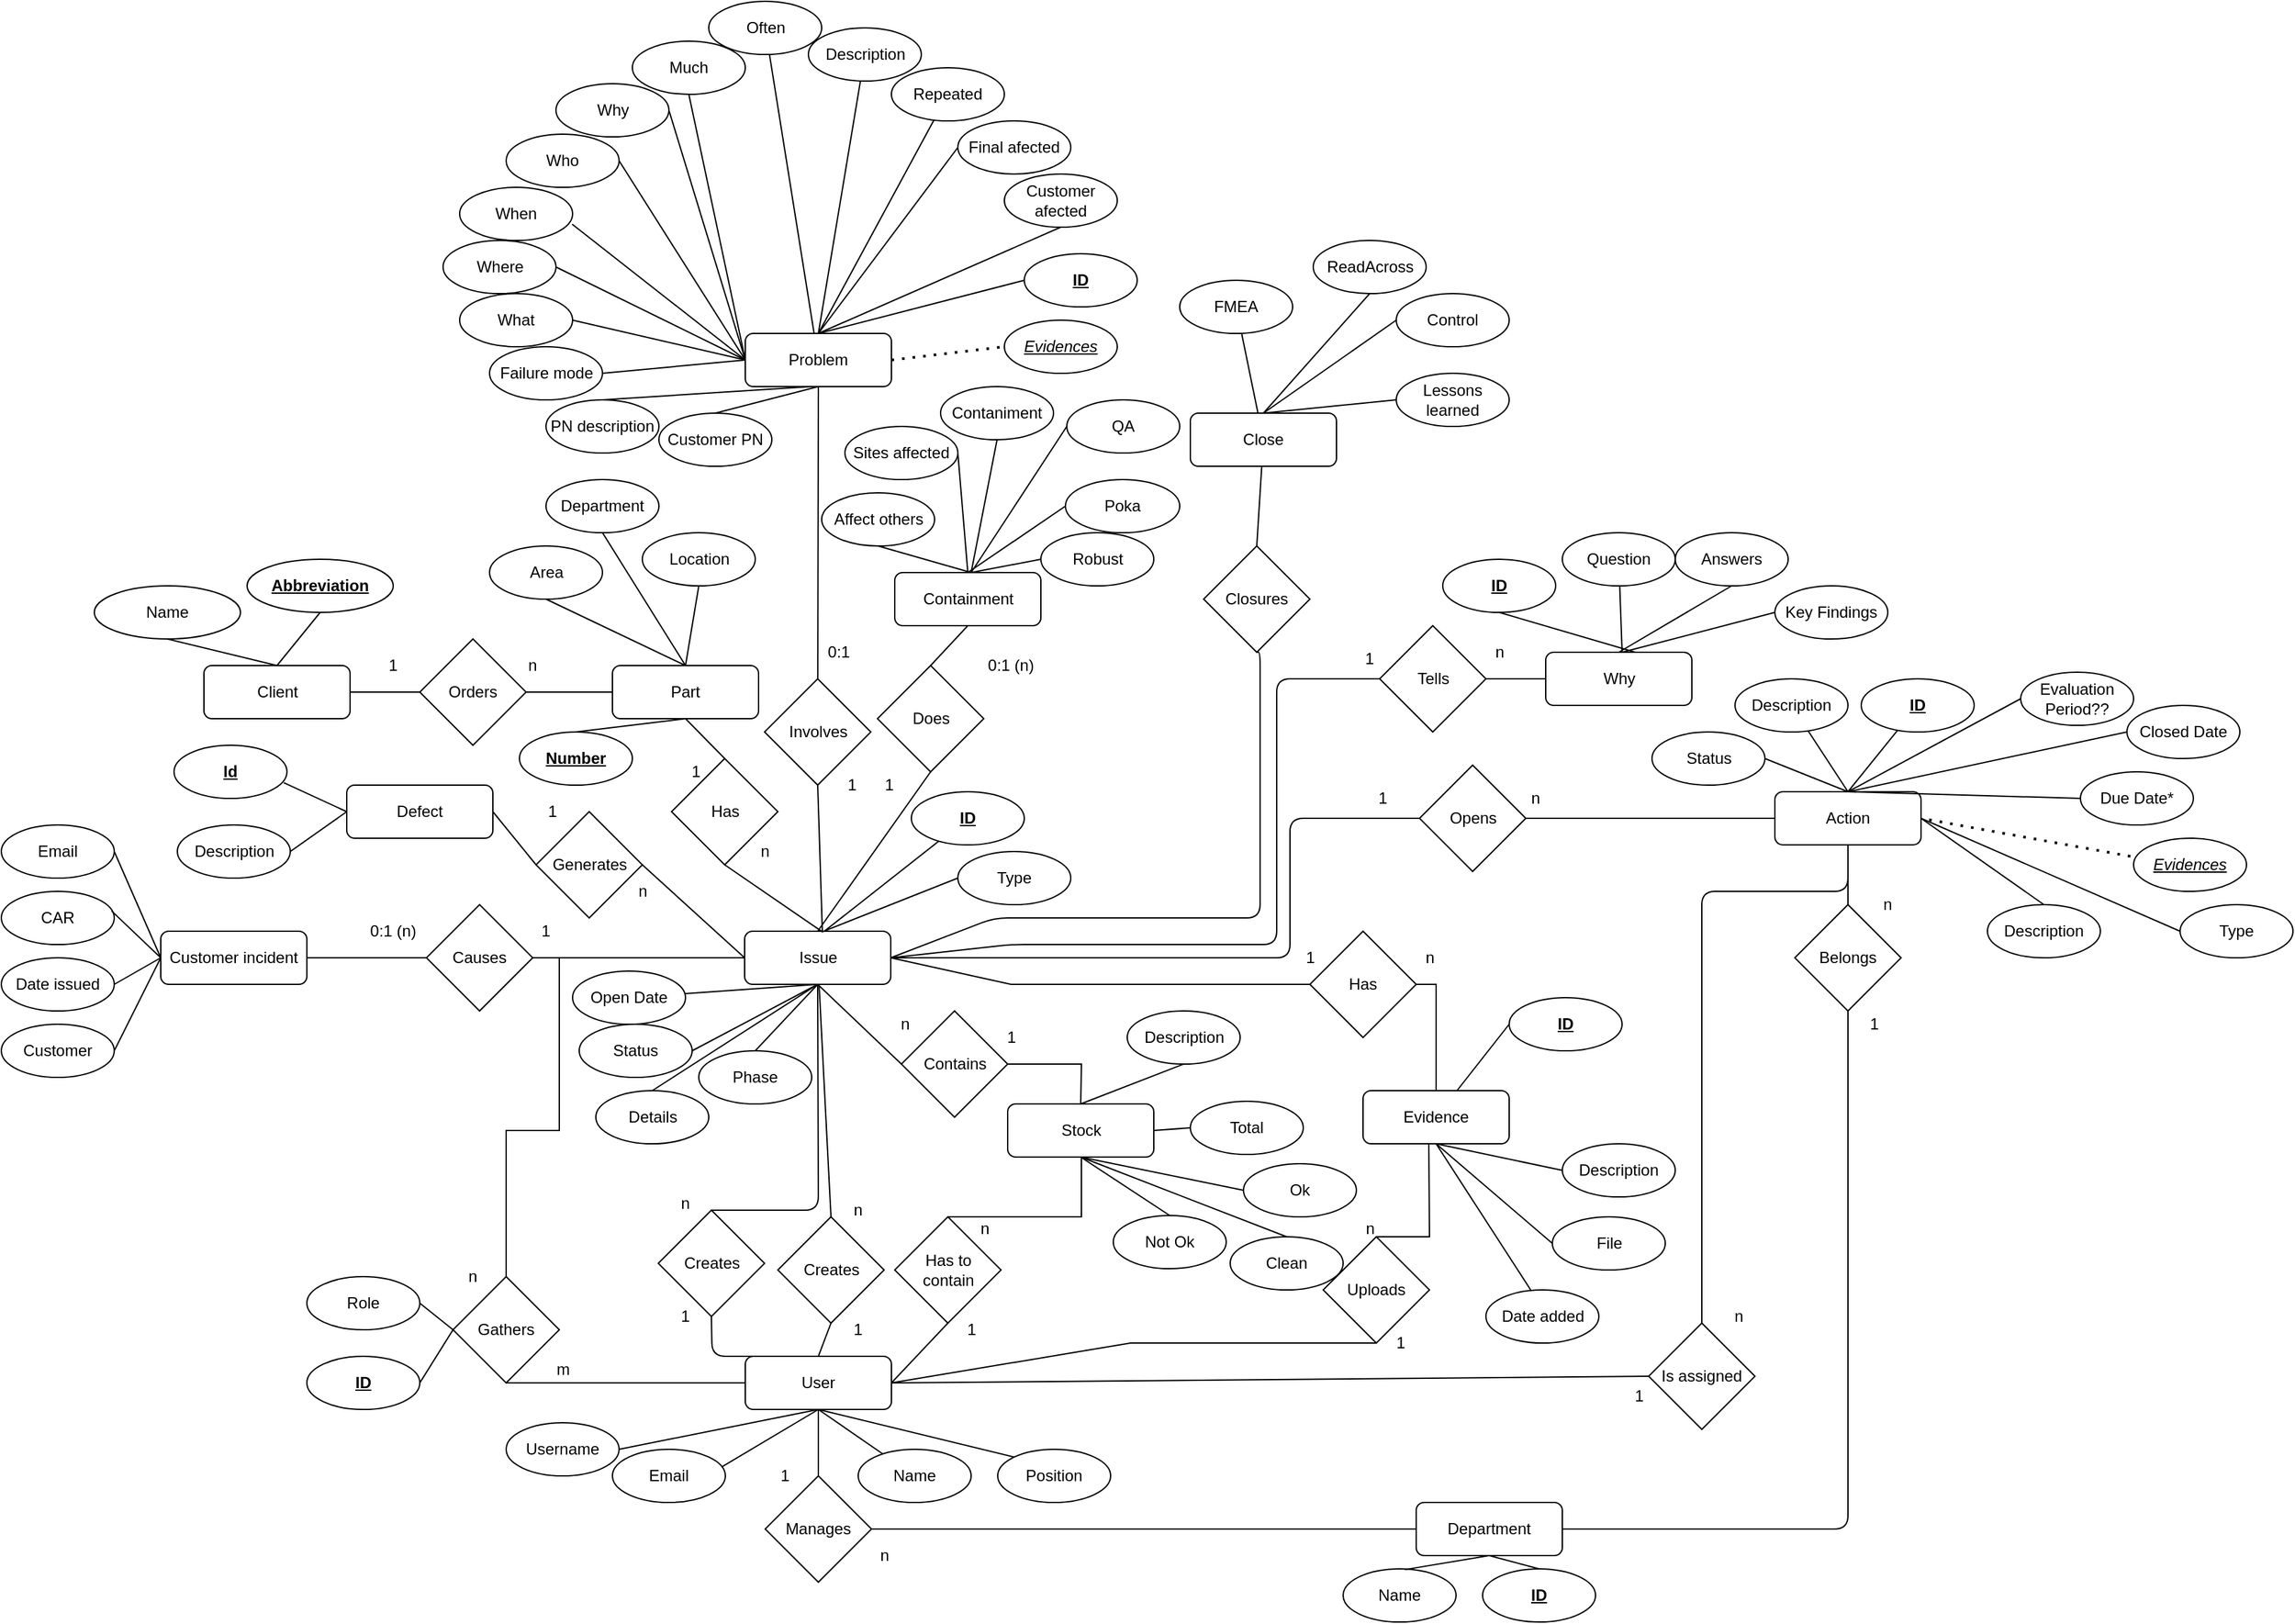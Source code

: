 <mxfile version="15.9.1" type="device"><diagram id="R2lEEEUBdFMjLlhIrx00" name="Page-1"><mxGraphModel dx="1278" dy="1679" grid="1" gridSize="10" guides="1" tooltips="1" connect="1" arrows="1" fold="1" page="1" pageScale="1" pageWidth="850" pageHeight="1100" math="0" shadow="0" extFonts="Permanent Marker^https://fonts.googleapis.com/css?family=Permanent+Marker"><root><mxCell id="0"/><mxCell id="1" parent="0"/><mxCell id="IGa8HGtgSAVm2rSOkDrB-1" value="Part" style="rounded=1;whiteSpace=wrap;html=1;" parent="1" vertex="1"><mxGeometry x="580" y="220" width="110" height="40" as="geometry"/></mxCell><mxCell id="IGa8HGtgSAVm2rSOkDrB-2" value="Client" style="rounded=1;whiteSpace=wrap;html=1;" parent="1" vertex="1"><mxGeometry x="272.5" y="220" width="110" height="40" as="geometry"/></mxCell><mxCell id="IGa8HGtgSAVm2rSOkDrB-3" value="Orders" style="rhombus;whiteSpace=wrap;html=1;" parent="1" vertex="1"><mxGeometry x="435" y="200" width="80" height="80" as="geometry"/></mxCell><mxCell id="IGa8HGtgSAVm2rSOkDrB-4" value="&lt;b&gt;&lt;u&gt;Abbreviation&lt;/u&gt;&lt;/b&gt;" style="ellipse;whiteSpace=wrap;html=1;" parent="1" vertex="1"><mxGeometry x="305" y="140" width="110" height="40" as="geometry"/></mxCell><mxCell id="IGa8HGtgSAVm2rSOkDrB-8" value="Name" style="ellipse;whiteSpace=wrap;html=1;" parent="1" vertex="1"><mxGeometry x="190" y="160" width="110" height="40" as="geometry"/></mxCell><mxCell id="IGa8HGtgSAVm2rSOkDrB-10" value="" style="endArrow=none;html=1;entryX=0.5;entryY=1;entryDx=0;entryDy=0;exitX=0.5;exitY=0;exitDx=0;exitDy=0;" parent="1" source="IGa8HGtgSAVm2rSOkDrB-2" target="IGa8HGtgSAVm2rSOkDrB-8" edge="1"><mxGeometry width="50" height="50" relative="1" as="geometry"><mxPoint x="330" y="380" as="sourcePoint"/><mxPoint x="380" y="330" as="targetPoint"/></mxGeometry></mxCell><mxCell id="IGa8HGtgSAVm2rSOkDrB-11" value="" style="endArrow=none;html=1;exitX=0.5;exitY=0;exitDx=0;exitDy=0;entryX=0.5;entryY=1;entryDx=0;entryDy=0;" parent="1" source="IGa8HGtgSAVm2rSOkDrB-2" target="IGa8HGtgSAVm2rSOkDrB-4" edge="1"><mxGeometry width="50" height="50" relative="1" as="geometry"><mxPoint x="470" y="240" as="sourcePoint"/><mxPoint x="520" y="190" as="targetPoint"/></mxGeometry></mxCell><mxCell id="IGa8HGtgSAVm2rSOkDrB-12" value="" style="endArrow=none;html=1;exitX=1;exitY=0.5;exitDx=0;exitDy=0;entryX=0;entryY=0.5;entryDx=0;entryDy=0;" parent="1" source="IGa8HGtgSAVm2rSOkDrB-2" target="IGa8HGtgSAVm2rSOkDrB-3" edge="1"><mxGeometry width="50" height="50" relative="1" as="geometry"><mxPoint x="490" y="340" as="sourcePoint"/><mxPoint x="540" y="290" as="targetPoint"/></mxGeometry></mxCell><mxCell id="IGa8HGtgSAVm2rSOkDrB-13" value="" style="endArrow=none;html=1;entryX=0;entryY=0.5;entryDx=0;entryDy=0;exitX=1;exitY=0.5;exitDx=0;exitDy=0;" parent="1" source="IGa8HGtgSAVm2rSOkDrB-3" target="IGa8HGtgSAVm2rSOkDrB-1" edge="1"><mxGeometry width="50" height="50" relative="1" as="geometry"><mxPoint x="640" y="300" as="sourcePoint"/><mxPoint x="690" y="250" as="targetPoint"/></mxGeometry></mxCell><mxCell id="IGa8HGtgSAVm2rSOkDrB-14" value="n" style="text;html=1;strokeColor=none;fillColor=none;align=center;verticalAlign=middle;whiteSpace=wrap;rounded=0;" parent="1" vertex="1"><mxGeometry x="500" y="210" width="40" height="20" as="geometry"/></mxCell><mxCell id="IGa8HGtgSAVm2rSOkDrB-15" value="1" style="text;html=1;strokeColor=none;fillColor=none;align=center;verticalAlign=middle;whiteSpace=wrap;rounded=0;" parent="1" vertex="1"><mxGeometry x="395" y="210" width="40" height="20" as="geometry"/></mxCell><mxCell id="IGa8HGtgSAVm2rSOkDrB-17" value="&lt;b&gt;&lt;u&gt;Number&lt;/u&gt;&lt;/b&gt;" style="ellipse;whiteSpace=wrap;html=1;" parent="1" vertex="1"><mxGeometry x="510" y="270" width="85" height="40" as="geometry"/></mxCell><mxCell id="IGa8HGtgSAVm2rSOkDrB-18" value="Area" style="ellipse;whiteSpace=wrap;html=1;" parent="1" vertex="1"><mxGeometry x="487.5" y="130" width="85" height="40" as="geometry"/></mxCell><mxCell id="IGa8HGtgSAVm2rSOkDrB-19" value="Department" style="ellipse;whiteSpace=wrap;html=1;" parent="1" vertex="1"><mxGeometry x="530" y="80" width="85" height="40" as="geometry"/></mxCell><mxCell id="IGa8HGtgSAVm2rSOkDrB-20" value="Location" style="ellipse;whiteSpace=wrap;html=1;" parent="1" vertex="1"><mxGeometry x="602.5" y="120" width="85" height="40" as="geometry"/></mxCell><mxCell id="IGa8HGtgSAVm2rSOkDrB-22" value="" style="endArrow=none;html=1;entryX=0.5;entryY=0;entryDx=0;entryDy=0;exitX=0.5;exitY=1;exitDx=0;exitDy=0;" parent="1" source="IGa8HGtgSAVm2rSOkDrB-1" target="IGa8HGtgSAVm2rSOkDrB-17" edge="1"><mxGeometry width="50" height="50" relative="1" as="geometry"><mxPoint x="820" y="350" as="sourcePoint"/><mxPoint x="870" y="300" as="targetPoint"/></mxGeometry></mxCell><mxCell id="IGa8HGtgSAVm2rSOkDrB-23" value="" style="endArrow=none;html=1;entryX=0.5;entryY=1;entryDx=0;entryDy=0;" parent="1" target="IGa8HGtgSAVm2rSOkDrB-18" edge="1"><mxGeometry width="50" height="50" relative="1" as="geometry"><mxPoint x="635" y="220" as="sourcePoint"/><mxPoint x="840" y="250" as="targetPoint"/></mxGeometry></mxCell><mxCell id="IGa8HGtgSAVm2rSOkDrB-24" value="" style="endArrow=none;html=1;entryX=0.5;entryY=1;entryDx=0;entryDy=0;" parent="1" target="IGa8HGtgSAVm2rSOkDrB-19" edge="1"><mxGeometry width="50" height="50" relative="1" as="geometry"><mxPoint x="635" y="220" as="sourcePoint"/><mxPoint x="880" y="230" as="targetPoint"/></mxGeometry></mxCell><mxCell id="IGa8HGtgSAVm2rSOkDrB-25" value="" style="endArrow=none;html=1;entryX=0.5;entryY=1;entryDx=0;entryDy=0;exitX=0.5;exitY=0;exitDx=0;exitDy=0;" parent="1" source="IGa8HGtgSAVm2rSOkDrB-1" target="IGa8HGtgSAVm2rSOkDrB-20" edge="1"><mxGeometry width="50" height="50" relative="1" as="geometry"><mxPoint x="830" y="270" as="sourcePoint"/><mxPoint x="880" y="220" as="targetPoint"/></mxGeometry></mxCell><mxCell id="IGa8HGtgSAVm2rSOkDrB-26" value="Has" style="rhombus;whiteSpace=wrap;html=1;" parent="1" vertex="1"><mxGeometry x="624.5" y="290" width="80" height="80" as="geometry"/></mxCell><mxCell id="IGa8HGtgSAVm2rSOkDrB-28" value="Issue" style="rounded=1;whiteSpace=wrap;html=1;" parent="1" vertex="1"><mxGeometry x="679.5" y="420" width="110" height="40" as="geometry"/></mxCell><mxCell id="IGa8HGtgSAVm2rSOkDrB-30" value="" style="endArrow=none;html=1;entryX=0.5;entryY=1;entryDx=0;entryDy=0;exitX=0.535;exitY=0.018;exitDx=0;exitDy=0;exitPerimeter=0;" parent="1" source="IGa8HGtgSAVm2rSOkDrB-28" target="IGa8HGtgSAVm2rSOkDrB-26" edge="1"><mxGeometry width="50" height="50" relative="1" as="geometry"><mxPoint x="800" y="430" as="sourcePoint"/><mxPoint x="850" y="380" as="targetPoint"/></mxGeometry></mxCell><mxCell id="IGa8HGtgSAVm2rSOkDrB-31" value="" style="endArrow=none;html=1;exitX=0.5;exitY=0;exitDx=0;exitDy=0;entryX=0.5;entryY=1;entryDx=0;entryDy=0;" parent="1" source="IGa8HGtgSAVm2rSOkDrB-26" target="IGa8HGtgSAVm2rSOkDrB-1" edge="1"><mxGeometry width="50" height="50" relative="1" as="geometry"><mxPoint x="790" y="330" as="sourcePoint"/><mxPoint x="728" y="262" as="targetPoint"/></mxGeometry></mxCell><mxCell id="IGa8HGtgSAVm2rSOkDrB-32" value="n" style="text;html=1;strokeColor=none;fillColor=none;align=center;verticalAlign=middle;whiteSpace=wrap;rounded=0;" parent="1" vertex="1"><mxGeometry x="675" y="350" width="40" height="20" as="geometry"/></mxCell><mxCell id="IGa8HGtgSAVm2rSOkDrB-33" value="1" style="text;html=1;strokeColor=none;fillColor=none;align=center;verticalAlign=middle;whiteSpace=wrap;rounded=0;" parent="1" vertex="1"><mxGeometry x="622.5" y="290" width="40" height="20" as="geometry"/></mxCell><mxCell id="IGa8HGtgSAVm2rSOkDrB-34" value="Defect" style="rounded=1;whiteSpace=wrap;html=1;" parent="1" vertex="1"><mxGeometry x="380" y="310" width="110" height="40" as="geometry"/></mxCell><mxCell id="IGa8HGtgSAVm2rSOkDrB-35" value="&lt;b&gt;&lt;u&gt;Id&lt;/u&gt;&lt;/b&gt;" style="ellipse;whiteSpace=wrap;html=1;" parent="1" vertex="1"><mxGeometry x="250" y="280" width="85" height="40" as="geometry"/></mxCell><mxCell id="IGa8HGtgSAVm2rSOkDrB-36" value="Description" style="ellipse;whiteSpace=wrap;html=1;" parent="1" vertex="1"><mxGeometry x="252.5" y="340" width="85" height="40" as="geometry"/></mxCell><mxCell id="IGa8HGtgSAVm2rSOkDrB-37" value="Generates" style="rhombus;whiteSpace=wrap;html=1;" parent="1" vertex="1"><mxGeometry x="522.5" y="330" width="80" height="80" as="geometry"/></mxCell><mxCell id="IGa8HGtgSAVm2rSOkDrB-39" value="" style="endArrow=none;html=1;entryX=0;entryY=0.5;entryDx=0;entryDy=0;exitX=1;exitY=0.5;exitDx=0;exitDy=0;" parent="1" source="IGa8HGtgSAVm2rSOkDrB-37" target="IGa8HGtgSAVm2rSOkDrB-28" edge="1"><mxGeometry width="50" height="50" relative="1" as="geometry"><mxPoint x="620" y="510" as="sourcePoint"/><mxPoint x="670" y="460" as="targetPoint"/></mxGeometry></mxCell><mxCell id="IGa8HGtgSAVm2rSOkDrB-40" value="" style="endArrow=none;html=1;exitX=1;exitY=0.5;exitDx=0;exitDy=0;entryX=0;entryY=0.5;entryDx=0;entryDy=0;" parent="1" source="IGa8HGtgSAVm2rSOkDrB-34" target="IGa8HGtgSAVm2rSOkDrB-37" edge="1"><mxGeometry width="50" height="50" relative="1" as="geometry"><mxPoint x="470" y="520" as="sourcePoint"/><mxPoint x="520" y="470" as="targetPoint"/></mxGeometry></mxCell><mxCell id="IGa8HGtgSAVm2rSOkDrB-41" value="" style="endArrow=none;html=1;entryX=0.972;entryY=0.705;entryDx=0;entryDy=0;exitX=0;exitY=0.5;exitDx=0;exitDy=0;entryPerimeter=0;" parent="1" source="IGa8HGtgSAVm2rSOkDrB-34" target="IGa8HGtgSAVm2rSOkDrB-35" edge="1"><mxGeometry width="50" height="50" relative="1" as="geometry"><mxPoint x="280" y="460" as="sourcePoint"/><mxPoint x="330" y="410" as="targetPoint"/></mxGeometry></mxCell><mxCell id="IGa8HGtgSAVm2rSOkDrB-42" value="" style="endArrow=none;html=1;entryX=1;entryY=0.5;entryDx=0;entryDy=0;exitX=0;exitY=0.5;exitDx=0;exitDy=0;" parent="1" source="IGa8HGtgSAVm2rSOkDrB-34" target="IGa8HGtgSAVm2rSOkDrB-36" edge="1"><mxGeometry width="50" height="50" relative="1" as="geometry"><mxPoint x="400" y="330" as="sourcePoint"/><mxPoint x="560" y="380" as="targetPoint"/></mxGeometry></mxCell><mxCell id="IGa8HGtgSAVm2rSOkDrB-43" value="User" style="rounded=1;whiteSpace=wrap;html=1;" parent="1" vertex="1"><mxGeometry x="680" y="740" width="110" height="40" as="geometry"/></mxCell><mxCell id="IGa8HGtgSAVm2rSOkDrB-44" value="Creates" style="rhombus;whiteSpace=wrap;html=1;" parent="1" vertex="1"><mxGeometry x="614.5" y="630" width="80" height="80" as="geometry"/></mxCell><mxCell id="IGa8HGtgSAVm2rSOkDrB-45" value="" style="endArrow=none;html=1;entryX=0.5;entryY=1;entryDx=0;entryDy=0;exitX=0.5;exitY=0;exitDx=0;exitDy=0;" parent="1" source="IGa8HGtgSAVm2rSOkDrB-43" target="IGa8HGtgSAVm2rSOkDrB-44" edge="1"><mxGeometry width="50" height="50" relative="1" as="geometry"><mxPoint x="690" y="720" as="sourcePoint"/><mxPoint x="740" y="670" as="targetPoint"/><Array as="points"><mxPoint x="655" y="740"/></Array></mxGeometry></mxCell><mxCell id="IGa8HGtgSAVm2rSOkDrB-46" value="" style="endArrow=none;html=1;entryX=0.5;entryY=1;entryDx=0;entryDy=0;exitX=0.5;exitY=0;exitDx=0;exitDy=0;" parent="1" source="IGa8HGtgSAVm2rSOkDrB-44" target="IGa8HGtgSAVm2rSOkDrB-28" edge="1"><mxGeometry width="50" height="50" relative="1" as="geometry"><mxPoint x="850" y="540" as="sourcePoint"/><mxPoint x="900" y="490" as="targetPoint"/><Array as="points"><mxPoint x="735" y="630"/></Array></mxGeometry></mxCell><mxCell id="IGa8HGtgSAVm2rSOkDrB-47" value="1" style="text;html=1;strokeColor=none;fillColor=none;align=center;verticalAlign=middle;whiteSpace=wrap;rounded=0;" parent="1" vertex="1"><mxGeometry x="515" y="320" width="40" height="20" as="geometry"/></mxCell><mxCell id="IGa8HGtgSAVm2rSOkDrB-48" value="n" style="text;html=1;strokeColor=none;fillColor=none;align=center;verticalAlign=middle;whiteSpace=wrap;rounded=0;" parent="1" vertex="1"><mxGeometry x="582.5" y="380" width="40" height="20" as="geometry"/></mxCell><mxCell id="IGa8HGtgSAVm2rSOkDrB-49" value="n" style="text;html=1;strokeColor=none;fillColor=none;align=center;verticalAlign=middle;whiteSpace=wrap;rounded=0;" parent="1" vertex="1"><mxGeometry x="615" y="615" width="40" height="20" as="geometry"/></mxCell><mxCell id="IGa8HGtgSAVm2rSOkDrB-50" value="1" style="text;html=1;strokeColor=none;fillColor=none;align=center;verticalAlign=middle;whiteSpace=wrap;rounded=0;" parent="1" vertex="1"><mxGeometry x="614.5" y="700" width="40" height="20" as="geometry"/></mxCell><mxCell id="IGa8HGtgSAVm2rSOkDrB-51" value="Username" style="ellipse;whiteSpace=wrap;html=1;" parent="1" vertex="1"><mxGeometry x="500" y="790" width="85" height="40" as="geometry"/></mxCell><mxCell id="IGa8HGtgSAVm2rSOkDrB-52" value="Name" style="ellipse;whiteSpace=wrap;html=1;" parent="1" vertex="1"><mxGeometry x="765" y="810" width="85" height="40" as="geometry"/></mxCell><mxCell id="IGa8HGtgSAVm2rSOkDrB-53" value="Email" style="ellipse;whiteSpace=wrap;html=1;" parent="1" vertex="1"><mxGeometry x="580" y="810" width="85" height="40" as="geometry"/></mxCell><mxCell id="IGa8HGtgSAVm2rSOkDrB-54" value="Position" style="ellipse;whiteSpace=wrap;html=1;" parent="1" vertex="1"><mxGeometry x="870" y="810" width="85" height="40" as="geometry"/></mxCell><mxCell id="IGa8HGtgSAVm2rSOkDrB-55" value="" style="endArrow=none;html=1;exitX=0;exitY=0;exitDx=0;exitDy=0;entryX=0.5;entryY=1;entryDx=0;entryDy=0;" parent="1" source="IGa8HGtgSAVm2rSOkDrB-54" target="IGa8HGtgSAVm2rSOkDrB-43" edge="1"><mxGeometry width="50" height="50" relative="1" as="geometry"><mxPoint x="860" y="670" as="sourcePoint"/><mxPoint x="735" y="640" as="targetPoint"/></mxGeometry></mxCell><mxCell id="IGa8HGtgSAVm2rSOkDrB-56" value="" style="endArrow=none;html=1;exitX=1;exitY=0.5;exitDx=0;exitDy=0;entryX=0.5;entryY=1;entryDx=0;entryDy=0;" parent="1" source="IGa8HGtgSAVm2rSOkDrB-51" target="IGa8HGtgSAVm2rSOkDrB-43" edge="1"><mxGeometry width="50" height="50" relative="1" as="geometry"><mxPoint x="620" y="580" as="sourcePoint"/><mxPoint x="735" y="640" as="targetPoint"/></mxGeometry></mxCell><mxCell id="IGa8HGtgSAVm2rSOkDrB-57" value="" style="endArrow=none;html=1;entryX=0.5;entryY=1;entryDx=0;entryDy=0;" parent="1" source="IGa8HGtgSAVm2rSOkDrB-52" target="IGa8HGtgSAVm2rSOkDrB-43" edge="1"><mxGeometry width="50" height="50" relative="1" as="geometry"><mxPoint x="700" y="790" as="sourcePoint"/><mxPoint x="730" y="650" as="targetPoint"/></mxGeometry></mxCell><mxCell id="IGa8HGtgSAVm2rSOkDrB-58" value="" style="endArrow=none;html=1;exitX=0.967;exitY=0.333;exitDx=0;exitDy=0;entryX=0.5;entryY=1;entryDx=0;entryDy=0;exitPerimeter=0;" parent="1" source="IGa8HGtgSAVm2rSOkDrB-53" target="IGa8HGtgSAVm2rSOkDrB-43" edge="1"><mxGeometry width="50" height="50" relative="1" as="geometry"><mxPoint x="740" y="800" as="sourcePoint"/><mxPoint x="730" y="640" as="targetPoint"/></mxGeometry></mxCell><mxCell id="IGa8HGtgSAVm2rSOkDrB-62" value="Opens" style="rhombus;whiteSpace=wrap;html=1;" parent="1" vertex="1"><mxGeometry x="1187.5" y="295" width="80" height="80" as="geometry"/></mxCell><mxCell id="IGa8HGtgSAVm2rSOkDrB-64" value="Action" style="rounded=1;whiteSpace=wrap;html=1;" parent="1" vertex="1"><mxGeometry x="1455" y="315" width="110" height="40" as="geometry"/></mxCell><mxCell id="IGa8HGtgSAVm2rSOkDrB-65" value="" style="endArrow=none;html=1;entryX=0;entryY=0.5;entryDx=0;entryDy=0;exitX=1;exitY=0.5;exitDx=0;exitDy=0;" parent="1" source="IGa8HGtgSAVm2rSOkDrB-28" target="IGa8HGtgSAVm2rSOkDrB-62" edge="1"><mxGeometry width="50" height="50" relative="1" as="geometry"><mxPoint x="840" y="530" as="sourcePoint"/><mxPoint x="890" y="480" as="targetPoint"/><Array as="points"><mxPoint x="860" y="440"/><mxPoint x="1090" y="440"/><mxPoint x="1090" y="335"/></Array></mxGeometry></mxCell><mxCell id="IGa8HGtgSAVm2rSOkDrB-66" value="" style="endArrow=none;html=1;entryX=0;entryY=0.5;entryDx=0;entryDy=0;exitX=1;exitY=0.5;exitDx=0;exitDy=0;" parent="1" source="IGa8HGtgSAVm2rSOkDrB-62" target="IGa8HGtgSAVm2rSOkDrB-64" edge="1"><mxGeometry width="50" height="50" relative="1" as="geometry"><mxPoint x="1062.5" y="475" as="sourcePoint"/><mxPoint x="1112.5" y="425" as="targetPoint"/></mxGeometry></mxCell><mxCell id="IGa8HGtgSAVm2rSOkDrB-67" value="n" style="text;html=1;strokeColor=none;fillColor=none;align=center;verticalAlign=middle;whiteSpace=wrap;rounded=0;" parent="1" vertex="1"><mxGeometry x="1255" y="310" width="40" height="20" as="geometry"/></mxCell><mxCell id="IGa8HGtgSAVm2rSOkDrB-68" value="1" style="text;html=1;strokeColor=none;fillColor=none;align=center;verticalAlign=middle;whiteSpace=wrap;rounded=0;" parent="1" vertex="1"><mxGeometry x="1140" y="310" width="40" height="20" as="geometry"/></mxCell><mxCell id="IGa8HGtgSAVm2rSOkDrB-69" value="Is assigned" style="rhombus;whiteSpace=wrap;html=1;" parent="1" vertex="1"><mxGeometry x="1360" y="715" width="80" height="80" as="geometry"/></mxCell><mxCell id="IGa8HGtgSAVm2rSOkDrB-70" value="" style="endArrow=none;html=1;entryX=0.5;entryY=1;entryDx=0;entryDy=0;exitX=0.5;exitY=0;exitDx=0;exitDy=0;" parent="1" source="IGa8HGtgSAVm2rSOkDrB-69" target="IGa8HGtgSAVm2rSOkDrB-64" edge="1"><mxGeometry width="50" height="50" relative="1" as="geometry"><mxPoint x="1040" y="580" as="sourcePoint"/><mxPoint x="1090" y="530" as="targetPoint"/><Array as="points"><mxPoint x="1400" y="390"/><mxPoint x="1510" y="390"/></Array></mxGeometry></mxCell><mxCell id="IGa8HGtgSAVm2rSOkDrB-71" value="" style="endArrow=none;html=1;exitX=1;exitY=0.5;exitDx=0;exitDy=0;entryX=0;entryY=0.5;entryDx=0;entryDy=0;" parent="1" source="IGa8HGtgSAVm2rSOkDrB-43" target="IGa8HGtgSAVm2rSOkDrB-69" edge="1"><mxGeometry width="50" height="50" relative="1" as="geometry"><mxPoint x="890" y="650" as="sourcePoint"/><mxPoint x="940" y="600" as="targetPoint"/></mxGeometry></mxCell><mxCell id="IGa8HGtgSAVm2rSOkDrB-73" value="Belongs" style="rhombus;whiteSpace=wrap;html=1;" parent="1" vertex="1"><mxGeometry x="1470" y="400" width="80" height="80" as="geometry"/></mxCell><mxCell id="IGa8HGtgSAVm2rSOkDrB-74" value="n" style="text;html=1;strokeColor=none;fillColor=none;align=center;verticalAlign=middle;whiteSpace=wrap;rounded=0;" parent="1" vertex="1"><mxGeometry x="1407.5" y="700" width="40" height="20" as="geometry"/></mxCell><mxCell id="IGa8HGtgSAVm2rSOkDrB-75" value="1" style="text;html=1;strokeColor=none;fillColor=none;align=center;verticalAlign=middle;whiteSpace=wrap;rounded=0;" parent="1" vertex="1"><mxGeometry x="1332.5" y="760" width="40" height="20" as="geometry"/></mxCell><mxCell id="IGa8HGtgSAVm2rSOkDrB-77" value="Department" style="rounded=1;whiteSpace=wrap;html=1;" parent="1" vertex="1"><mxGeometry x="1185" y="850" width="110" height="40" as="geometry"/></mxCell><mxCell id="IGa8HGtgSAVm2rSOkDrB-78" value="" style="endArrow=none;html=1;entryX=0.5;entryY=0;entryDx=0;entryDy=0;" parent="1" source="IGa8HGtgSAVm2rSOkDrB-64" target="IGa8HGtgSAVm2rSOkDrB-73" edge="1"><mxGeometry width="50" height="50" relative="1" as="geometry"><mxPoint x="1252.5" y="495" as="sourcePoint"/><mxPoint x="1512.5" y="385" as="targetPoint"/></mxGeometry></mxCell><mxCell id="IGa8HGtgSAVm2rSOkDrB-79" value="Manages" style="rhombus;whiteSpace=wrap;html=1;" parent="1" vertex="1"><mxGeometry x="695" y="830" width="80" height="80" as="geometry"/></mxCell><mxCell id="IGa8HGtgSAVm2rSOkDrB-81" value="" style="endArrow=none;html=1;entryX=0.5;entryY=1;entryDx=0;entryDy=0;exitX=0.5;exitY=0;exitDx=0;exitDy=0;" parent="1" source="IGa8HGtgSAVm2rSOkDrB-79" target="IGa8HGtgSAVm2rSOkDrB-43" edge="1"><mxGeometry width="50" height="50" relative="1" as="geometry"><mxPoint x="770" y="740" as="sourcePoint"/><mxPoint x="820" y="690" as="targetPoint"/></mxGeometry></mxCell><mxCell id="IGa8HGtgSAVm2rSOkDrB-82" value="" style="endArrow=none;html=1;entryX=0.5;entryY=1;entryDx=0;entryDy=0;" parent="1" source="IGa8HGtgSAVm2rSOkDrB-77" target="IGa8HGtgSAVm2rSOkDrB-73" edge="1"><mxGeometry width="50" height="50" relative="1" as="geometry"><mxPoint x="1200" y="620" as="sourcePoint"/><mxPoint x="1250" y="570" as="targetPoint"/><Array as="points"><mxPoint x="1510" y="870"/></Array></mxGeometry></mxCell><mxCell id="IGa8HGtgSAVm2rSOkDrB-83" value="" style="endArrow=none;html=1;exitX=1;exitY=0.5;exitDx=0;exitDy=0;entryX=0;entryY=0.5;entryDx=0;entryDy=0;" parent="1" source="IGa8HGtgSAVm2rSOkDrB-79" target="IGa8HGtgSAVm2rSOkDrB-77" edge="1"><mxGeometry width="50" height="50" relative="1" as="geometry"><mxPoint x="870" y="760" as="sourcePoint"/><mxPoint x="920" y="710" as="targetPoint"/></mxGeometry></mxCell><mxCell id="IGa8HGtgSAVm2rSOkDrB-84" value="n" style="text;html=1;strokeColor=none;fillColor=none;align=center;verticalAlign=middle;whiteSpace=wrap;rounded=0;" parent="1" vertex="1"><mxGeometry x="765" y="880" width="40" height="20" as="geometry"/></mxCell><mxCell id="IGa8HGtgSAVm2rSOkDrB-85" value="1" style="text;html=1;strokeColor=none;fillColor=none;align=center;verticalAlign=middle;whiteSpace=wrap;rounded=0;" parent="1" vertex="1"><mxGeometry x="690" y="820" width="40" height="20" as="geometry"/></mxCell><mxCell id="IGa8HGtgSAVm2rSOkDrB-87" value="1" style="text;html=1;strokeColor=none;fillColor=none;align=center;verticalAlign=middle;whiteSpace=wrap;rounded=0;" parent="1" vertex="1"><mxGeometry x="1510" y="480" width="40" height="20" as="geometry"/></mxCell><mxCell id="IGa8HGtgSAVm2rSOkDrB-88" value="n" style="text;html=1;strokeColor=none;fillColor=none;align=center;verticalAlign=middle;whiteSpace=wrap;rounded=0;" parent="1" vertex="1"><mxGeometry x="1520" y="390" width="40" height="20" as="geometry"/></mxCell><mxCell id="IGa8HGtgSAVm2rSOkDrB-89" value="Evaluation Period??" style="ellipse;whiteSpace=wrap;html=1;" parent="1" vertex="1"><mxGeometry x="1640" y="225" width="85" height="40" as="geometry"/></mxCell><mxCell id="IGa8HGtgSAVm2rSOkDrB-90" value="Due Date*" style="ellipse;whiteSpace=wrap;html=1;" parent="1" vertex="1"><mxGeometry x="1685" y="300" width="85" height="40" as="geometry"/></mxCell><mxCell id="IGa8HGtgSAVm2rSOkDrB-91" value="Status" style="ellipse;whiteSpace=wrap;html=1;" parent="1" vertex="1"><mxGeometry x="1362.5" y="270" width="85" height="40" as="geometry"/></mxCell><mxCell id="IGa8HGtgSAVm2rSOkDrB-92" value="Description" style="ellipse;whiteSpace=wrap;html=1;" parent="1" vertex="1"><mxGeometry x="1425" y="230" width="85" height="40" as="geometry"/></mxCell><mxCell id="IGa8HGtgSAVm2rSOkDrB-93" value="Closed Date" style="ellipse;whiteSpace=wrap;html=1;" parent="1" vertex="1"><mxGeometry x="1720" y="250" width="85" height="40" as="geometry"/></mxCell><mxCell id="IGa8HGtgSAVm2rSOkDrB-94" value="" style="endArrow=none;html=1;entryX=0;entryY=0.5;entryDx=0;entryDy=0;exitX=0.5;exitY=0;exitDx=0;exitDy=0;" parent="1" source="IGa8HGtgSAVm2rSOkDrB-64" target="IGa8HGtgSAVm2rSOkDrB-89" edge="1"><mxGeometry width="50" height="50" relative="1" as="geometry"><mxPoint x="1162.5" y="355" as="sourcePoint"/><mxPoint x="1212.5" y="305" as="targetPoint"/></mxGeometry></mxCell><mxCell id="IGa8HGtgSAVm2rSOkDrB-95" value="" style="endArrow=none;html=1;entryX=0;entryY=0.5;entryDx=0;entryDy=0;exitX=0.5;exitY=0;exitDx=0;exitDy=0;" parent="1" source="IGa8HGtgSAVm2rSOkDrB-64" target="IGa8HGtgSAVm2rSOkDrB-90" edge="1"><mxGeometry width="50" height="50" relative="1" as="geometry"><mxPoint x="1142.5" y="315" as="sourcePoint"/><mxPoint x="1192.5" y="265" as="targetPoint"/></mxGeometry></mxCell><mxCell id="IGa8HGtgSAVm2rSOkDrB-96" value="" style="endArrow=none;html=1;entryX=1;entryY=0.5;entryDx=0;entryDy=0;exitX=0.5;exitY=0;exitDx=0;exitDy=0;" parent="1" source="IGa8HGtgSAVm2rSOkDrB-64" target="IGa8HGtgSAVm2rSOkDrB-91" edge="1"><mxGeometry width="50" height="50" relative="1" as="geometry"><mxPoint x="1152.5" y="365" as="sourcePoint"/><mxPoint x="1182.5" y="275" as="targetPoint"/></mxGeometry></mxCell><mxCell id="IGa8HGtgSAVm2rSOkDrB-97" value="" style="endArrow=none;html=1;exitX=0.5;exitY=0;exitDx=0;exitDy=0;" parent="1" source="IGa8HGtgSAVm2rSOkDrB-64" target="IGa8HGtgSAVm2rSOkDrB-92" edge="1"><mxGeometry width="50" height="50" relative="1" as="geometry"><mxPoint x="1142.5" y="325" as="sourcePoint"/><mxPoint x="1192.5" y="275" as="targetPoint"/></mxGeometry></mxCell><mxCell id="IGa8HGtgSAVm2rSOkDrB-98" value="" style="endArrow=none;html=1;entryX=0;entryY=0.5;entryDx=0;entryDy=0;exitX=0.5;exitY=0;exitDx=0;exitDy=0;" parent="1" source="IGa8HGtgSAVm2rSOkDrB-64" target="IGa8HGtgSAVm2rSOkDrB-93" edge="1"><mxGeometry width="50" height="50" relative="1" as="geometry"><mxPoint x="1162.5" y="295" as="sourcePoint"/><mxPoint x="1212.5" y="245" as="targetPoint"/></mxGeometry></mxCell><mxCell id="IGa8HGtgSAVm2rSOkDrB-99" value="&lt;b&gt;&lt;u&gt;ID&lt;/u&gt;&lt;/b&gt;" style="ellipse;whiteSpace=wrap;html=1;" parent="1" vertex="1"><mxGeometry x="805" y="315" width="85" height="40" as="geometry"/></mxCell><mxCell id="IGa8HGtgSAVm2rSOkDrB-100" value="" style="endArrow=none;html=1;exitX=0.541;exitY=0.01;exitDx=0;exitDy=0;exitPerimeter=0;" parent="1" source="IGa8HGtgSAVm2rSOkDrB-28" target="IGa8HGtgSAVm2rSOkDrB-99" edge="1"><mxGeometry width="50" height="50" relative="1" as="geometry"><mxPoint x="790" y="500" as="sourcePoint"/><mxPoint x="840" y="450" as="targetPoint"/></mxGeometry></mxCell><mxCell id="IGa8HGtgSAVm2rSOkDrB-101" value="Open Date" style="ellipse;whiteSpace=wrap;html=1;" parent="1" vertex="1"><mxGeometry x="550" y="450" width="85" height="40" as="geometry"/></mxCell><mxCell id="IGa8HGtgSAVm2rSOkDrB-102" value="" style="endArrow=none;html=1;exitX=0.5;exitY=1;exitDx=0;exitDy=0;" parent="1" source="IGa8HGtgSAVm2rSOkDrB-28" target="IGa8HGtgSAVm2rSOkDrB-101" edge="1"><mxGeometry width="50" height="50" relative="1" as="geometry"><mxPoint x="730" y="420" as="sourcePoint"/><mxPoint x="710" y="470" as="targetPoint"/></mxGeometry></mxCell><mxCell id="IGa8HGtgSAVm2rSOkDrB-103" value="&lt;u&gt;&lt;b&gt;ID&lt;/b&gt;&lt;/u&gt;" style="ellipse;whiteSpace=wrap;html=1;" parent="1" vertex="1"><mxGeometry x="1520" y="230" width="85" height="40" as="geometry"/></mxCell><mxCell id="IGa8HGtgSAVm2rSOkDrB-104" value="" style="endArrow=none;html=1;entryX=0.5;entryY=0;entryDx=0;entryDy=0;" parent="1" source="IGa8HGtgSAVm2rSOkDrB-103" target="IGa8HGtgSAVm2rSOkDrB-64" edge="1"><mxGeometry width="50" height="50" relative="1" as="geometry"><mxPoint x="1132.5" y="245" as="sourcePoint"/><mxPoint x="1182.5" y="195" as="targetPoint"/></mxGeometry></mxCell><mxCell id="IGa8HGtgSAVm2rSOkDrB-105" value="&lt;b&gt;&lt;u&gt;ID&lt;/u&gt;&lt;/b&gt;" style="ellipse;whiteSpace=wrap;html=1;" parent="1" vertex="1"><mxGeometry x="1235" y="900" width="85" height="40" as="geometry"/></mxCell><mxCell id="IGa8HGtgSAVm2rSOkDrB-106" value="" style="endArrow=none;html=1;entryX=0.5;entryY=0;entryDx=0;entryDy=0;exitX=0.5;exitY=1;exitDx=0;exitDy=0;" parent="1" source="IGa8HGtgSAVm2rSOkDrB-77" target="IGa8HGtgSAVm2rSOkDrB-105" edge="1"><mxGeometry width="50" height="50" relative="1" as="geometry"><mxPoint x="1232.5" y="850" as="sourcePoint"/><mxPoint x="1332.5" y="950" as="targetPoint"/></mxGeometry></mxCell><mxCell id="IGa8HGtgSAVm2rSOkDrB-108" value="Name" style="ellipse;whiteSpace=wrap;html=1;" parent="1" vertex="1"><mxGeometry x="1130" y="900" width="85" height="40" as="geometry"/></mxCell><mxCell id="IGa8HGtgSAVm2rSOkDrB-110" value="" style="endArrow=none;html=1;entryX=0.547;entryY=0.014;entryDx=0;entryDy=0;exitX=0.5;exitY=1;exitDx=0;exitDy=0;entryPerimeter=0;" parent="1" source="IGa8HGtgSAVm2rSOkDrB-77" target="IGa8HGtgSAVm2rSOkDrB-108" edge="1"><mxGeometry width="50" height="50" relative="1" as="geometry"><mxPoint x="1232.5" y="850" as="sourcePoint"/><mxPoint x="1252.5" y="930" as="targetPoint"/></mxGeometry></mxCell><mxCell id="TTm92brm_N43B7JvOWyt-1" value="Details" style="ellipse;whiteSpace=wrap;html=1;" parent="1" vertex="1"><mxGeometry x="567.5" y="540" width="85" height="40" as="geometry"/></mxCell><mxCell id="TTm92brm_N43B7JvOWyt-2" value="" style="endArrow=none;html=1;rounded=0;entryX=0.5;entryY=1;entryDx=0;entryDy=0;exitX=0.5;exitY=0;exitDx=0;exitDy=0;" parent="1" source="TTm92brm_N43B7JvOWyt-1" target="IGa8HGtgSAVm2rSOkDrB-28" edge="1"><mxGeometry width="50" height="50" relative="1" as="geometry"><mxPoint x="770" y="540" as="sourcePoint"/><mxPoint x="820" y="490" as="targetPoint"/></mxGeometry></mxCell><mxCell id="TTm92brm_N43B7JvOWyt-6" value="Status" style="ellipse;whiteSpace=wrap;html=1;" parent="1" vertex="1"><mxGeometry x="555" y="490" width="85" height="40" as="geometry"/></mxCell><mxCell id="TTm92brm_N43B7JvOWyt-7" value="" style="endArrow=none;html=1;rounded=0;entryX=1;entryY=0.5;entryDx=0;entryDy=0;exitX=0.5;exitY=1;exitDx=0;exitDy=0;" parent="1" source="IGa8HGtgSAVm2rSOkDrB-28" target="TTm92brm_N43B7JvOWyt-6" edge="1"><mxGeometry width="50" height="50" relative="1" as="geometry"><mxPoint x="650" y="430" as="sourcePoint"/><mxPoint x="700" y="380" as="targetPoint"/></mxGeometry></mxCell><mxCell id="eIdP8xuoa3tn5jX9iDh4-2" value="Type" style="ellipse;whiteSpace=wrap;html=1;" parent="1" vertex="1"><mxGeometry x="840" y="360" width="85" height="40" as="geometry"/></mxCell><mxCell id="Gz6Br4ZmWFuuv30pyjSA-1" value="" style="endArrow=none;html=1;rounded=0;entryX=0;entryY=0.5;entryDx=0;entryDy=0;exitX=0.534;exitY=0.008;exitDx=0;exitDy=0;exitPerimeter=0;" parent="1" source="IGa8HGtgSAVm2rSOkDrB-28" target="eIdP8xuoa3tn5jX9iDh4-2" edge="1"><mxGeometry width="50" height="50" relative="1" as="geometry"><mxPoint x="730" y="420" as="sourcePoint"/><mxPoint x="780" y="470" as="targetPoint"/></mxGeometry></mxCell><mxCell id="Gz6Br4ZmWFuuv30pyjSA-2" value="Gathers" style="rhombus;whiteSpace=wrap;html=1;" parent="1" vertex="1"><mxGeometry x="460" y="680" width="80" height="80" as="geometry"/></mxCell><mxCell id="Gz6Br4ZmWFuuv30pyjSA-3" value="" style="endArrow=none;html=1;rounded=0;entryX=0;entryY=0.5;entryDx=0;entryDy=0;exitX=0.5;exitY=0;exitDx=0;exitDy=0;" parent="1" source="Gz6Br4ZmWFuuv30pyjSA-2" target="IGa8HGtgSAVm2rSOkDrB-28" edge="1"><mxGeometry width="50" height="50" relative="1" as="geometry"><mxPoint x="620" y="560" as="sourcePoint"/><mxPoint x="670" y="510" as="targetPoint"/><Array as="points"><mxPoint x="500" y="570"/><mxPoint x="540" y="570"/><mxPoint x="540" y="490"/><mxPoint x="540" y="440"/></Array></mxGeometry></mxCell><mxCell id="Gz6Br4ZmWFuuv30pyjSA-4" value="" style="endArrow=none;html=1;rounded=0;exitX=0.5;exitY=1;exitDx=0;exitDy=0;entryX=0;entryY=0.5;entryDx=0;entryDy=0;" parent="1" source="Gz6Br4ZmWFuuv30pyjSA-2" target="IGa8HGtgSAVm2rSOkDrB-43" edge="1"><mxGeometry width="50" height="50" relative="1" as="geometry"><mxPoint x="630" y="600" as="sourcePoint"/><mxPoint x="680" y="550" as="targetPoint"/></mxGeometry></mxCell><mxCell id="Gz6Br4ZmWFuuv30pyjSA-5" value="n" style="text;html=1;strokeColor=none;fillColor=none;align=center;verticalAlign=middle;whiteSpace=wrap;rounded=0;" parent="1" vertex="1"><mxGeometry x="455" y="670" width="40" height="20" as="geometry"/></mxCell><mxCell id="Gz6Br4ZmWFuuv30pyjSA-6" value="m" style="text;html=1;strokeColor=none;fillColor=none;align=center;verticalAlign=middle;whiteSpace=wrap;rounded=0;" parent="1" vertex="1"><mxGeometry x="522.5" y="740" width="40" height="20" as="geometry"/></mxCell><mxCell id="Gz6Br4ZmWFuuv30pyjSA-7" value="Role" style="ellipse;whiteSpace=wrap;html=1;" parent="1" vertex="1"><mxGeometry x="350" y="680" width="85" height="40" as="geometry"/></mxCell><mxCell id="Gz6Br4ZmWFuuv30pyjSA-8" value="" style="endArrow=none;html=1;rounded=0;entryX=0;entryY=0.5;entryDx=0;entryDy=0;exitX=1;exitY=0.5;exitDx=0;exitDy=0;" parent="1" source="Gz6Br4ZmWFuuv30pyjSA-7" target="Gz6Br4ZmWFuuv30pyjSA-2" edge="1"><mxGeometry width="50" height="50" relative="1" as="geometry"><mxPoint x="470" y="650" as="sourcePoint"/><mxPoint x="520" y="600" as="targetPoint"/></mxGeometry></mxCell><mxCell id="Gz6Br4ZmWFuuv30pyjSA-9" value="&lt;b&gt;&lt;u&gt;ID&lt;/u&gt;&lt;/b&gt;" style="ellipse;whiteSpace=wrap;html=1;" parent="1" vertex="1"><mxGeometry x="350" y="740" width="85" height="40" as="geometry"/></mxCell><mxCell id="Gz6Br4ZmWFuuv30pyjSA-10" value="" style="endArrow=none;html=1;rounded=0;entryX=0;entryY=0.5;entryDx=0;entryDy=0;exitX=1;exitY=0.5;exitDx=0;exitDy=0;" parent="1" source="Gz6Br4ZmWFuuv30pyjSA-9" target="Gz6Br4ZmWFuuv30pyjSA-2" edge="1"><mxGeometry width="50" height="50" relative="1" as="geometry"><mxPoint x="530" y="650" as="sourcePoint"/><mxPoint x="580" y="600" as="targetPoint"/></mxGeometry></mxCell><mxCell id="Gz6Br4ZmWFuuv30pyjSA-15" value="Causes" style="rhombus;whiteSpace=wrap;html=1;" parent="1" vertex="1"><mxGeometry x="440" y="400" width="80" height="80" as="geometry"/></mxCell><mxCell id="Gz6Br4ZmWFuuv30pyjSA-16" value="" style="endArrow=none;html=1;rounded=0;entryX=0;entryY=0.5;entryDx=0;entryDy=0;exitX=1;exitY=0.5;exitDx=0;exitDy=0;" parent="1" source="Gz6Br4ZmWFuuv30pyjSA-15" target="IGa8HGtgSAVm2rSOkDrB-28" edge="1"><mxGeometry width="50" height="50" relative="1" as="geometry"><mxPoint x="520" y="470" as="sourcePoint"/><mxPoint x="570" y="420" as="targetPoint"/></mxGeometry></mxCell><mxCell id="Gz6Br4ZmWFuuv30pyjSA-17" value="Customer incident" style="rounded=1;whiteSpace=wrap;html=1;" parent="1" vertex="1"><mxGeometry x="240" y="420" width="110" height="40" as="geometry"/></mxCell><mxCell id="Gz6Br4ZmWFuuv30pyjSA-18" value="" style="endArrow=none;html=1;rounded=0;entryX=0;entryY=0.5;entryDx=0;entryDy=0;exitX=1;exitY=0.5;exitDx=0;exitDy=0;" parent="1" source="Gz6Br4ZmWFuuv30pyjSA-17" target="Gz6Br4ZmWFuuv30pyjSA-15" edge="1"><mxGeometry width="50" height="50" relative="1" as="geometry"><mxPoint x="340" y="470" as="sourcePoint"/><mxPoint x="390" y="420" as="targetPoint"/></mxGeometry></mxCell><mxCell id="Gz6Br4ZmWFuuv30pyjSA-19" value="CAR" style="ellipse;whiteSpace=wrap;html=1;" parent="1" vertex="1"><mxGeometry x="120" y="390" width="85" height="40" as="geometry"/></mxCell><mxCell id="Gz6Br4ZmWFuuv30pyjSA-20" value="Date issued" style="ellipse;whiteSpace=wrap;html=1;" parent="1" vertex="1"><mxGeometry x="120" y="440" width="85" height="40" as="geometry"/></mxCell><mxCell id="Gz6Br4ZmWFuuv30pyjSA-21" value="" style="endArrow=none;html=1;rounded=0;entryX=0.976;entryY=0.367;entryDx=0;entryDy=0;entryPerimeter=0;exitX=0;exitY=0.5;exitDx=0;exitDy=0;" parent="1" source="Gz6Br4ZmWFuuv30pyjSA-17" target="Gz6Br4ZmWFuuv30pyjSA-19" edge="1"><mxGeometry width="50" height="50" relative="1" as="geometry"><mxPoint x="230" y="430" as="sourcePoint"/><mxPoint x="280" y="380" as="targetPoint"/></mxGeometry></mxCell><mxCell id="Gz6Br4ZmWFuuv30pyjSA-22" value="" style="endArrow=none;html=1;rounded=0;entryX=0;entryY=0.5;entryDx=0;entryDy=0;exitX=1;exitY=0.5;exitDx=0;exitDy=0;" parent="1" source="Gz6Br4ZmWFuuv30pyjSA-20" target="Gz6Br4ZmWFuuv30pyjSA-17" edge="1"><mxGeometry width="50" height="50" relative="1" as="geometry"><mxPoint x="240" y="540" as="sourcePoint"/><mxPoint x="290" y="490" as="targetPoint"/></mxGeometry></mxCell><mxCell id="Gz6Br4ZmWFuuv30pyjSA-23" value="Customer" style="ellipse;whiteSpace=wrap;html=1;" parent="1" vertex="1"><mxGeometry x="120" y="490" width="85" height="40" as="geometry"/></mxCell><mxCell id="Gz6Br4ZmWFuuv30pyjSA-24" value="Email" style="ellipse;whiteSpace=wrap;html=1;" parent="1" vertex="1"><mxGeometry x="120" y="340" width="85" height="40" as="geometry"/></mxCell><mxCell id="Gz6Br4ZmWFuuv30pyjSA-25" value="" style="endArrow=none;html=1;rounded=0;exitX=1;exitY=0.5;exitDx=0;exitDy=0;entryX=0;entryY=0.5;entryDx=0;entryDy=0;" parent="1" source="Gz6Br4ZmWFuuv30pyjSA-23" target="Gz6Br4ZmWFuuv30pyjSA-17" edge="1"><mxGeometry width="50" height="50" relative="1" as="geometry"><mxPoint x="240" y="550" as="sourcePoint"/><mxPoint x="290" y="500" as="targetPoint"/></mxGeometry></mxCell><mxCell id="Gz6Br4ZmWFuuv30pyjSA-26" value="" style="endArrow=none;html=1;rounded=0;entryX=0;entryY=0.5;entryDx=0;entryDy=0;exitX=1;exitY=0.5;exitDx=0;exitDy=0;" parent="1" source="Gz6Br4ZmWFuuv30pyjSA-24" target="Gz6Br4ZmWFuuv30pyjSA-17" edge="1"><mxGeometry width="50" height="50" relative="1" as="geometry"><mxPoint x="200" y="340" as="sourcePoint"/><mxPoint x="250" y="290" as="targetPoint"/></mxGeometry></mxCell><mxCell id="Gz6Br4ZmWFuuv30pyjSA-27" value="1" style="text;html=1;strokeColor=none;fillColor=none;align=center;verticalAlign=middle;whiteSpace=wrap;rounded=0;" parent="1" vertex="1"><mxGeometry x="510" y="410" width="40" height="20" as="geometry"/></mxCell><mxCell id="Gz6Br4ZmWFuuv30pyjSA-29" value="0:1 (n)" style="text;html=1;strokeColor=none;fillColor=none;align=center;verticalAlign=middle;whiteSpace=wrap;rounded=0;" parent="1" vertex="1"><mxGeometry x="395" y="410" width="40" height="20" as="geometry"/></mxCell><mxCell id="rwCMQ8dne64W_2fzh_fQ-20" value="Involves" style="rhombus;whiteSpace=wrap;html=1;" parent="1" vertex="1"><mxGeometry x="694.5" y="230" width="80" height="80" as="geometry"/></mxCell><mxCell id="rwCMQ8dne64W_2fzh_fQ-21" value="" style="endArrow=none;html=1;rounded=0;entryX=0.5;entryY=1;entryDx=0;entryDy=0;" parent="1" target="rwCMQ8dne64W_2fzh_fQ-20" edge="1"><mxGeometry width="50" height="50" relative="1" as="geometry"><mxPoint x="738" y="420" as="sourcePoint"/><mxPoint x="930" y="270" as="targetPoint"/></mxGeometry></mxCell><mxCell id="rwCMQ8dne64W_2fzh_fQ-23" value="Problem" style="rounded=1;whiteSpace=wrap;html=1;" parent="1" vertex="1"><mxGeometry x="680" y="-30" width="110" height="40" as="geometry"/></mxCell><mxCell id="rwCMQ8dne64W_2fzh_fQ-24" value="" style="endArrow=none;html=1;rounded=0;entryX=0.5;entryY=1;entryDx=0;entryDy=0;" parent="1" source="rwCMQ8dne64W_2fzh_fQ-20" target="rwCMQ8dne64W_2fzh_fQ-23" edge="1"><mxGeometry width="50" height="50" relative="1" as="geometry"><mxPoint x="780" y="280" as="sourcePoint"/><mxPoint x="830" y="230" as="targetPoint"/></mxGeometry></mxCell><mxCell id="rwCMQ8dne64W_2fzh_fQ-25" value="Customer PN" style="ellipse;whiteSpace=wrap;html=1;" parent="1" vertex="1"><mxGeometry x="615" y="30" width="85" height="40" as="geometry"/></mxCell><mxCell id="rwCMQ8dne64W_2fzh_fQ-26" value="PN description" style="ellipse;whiteSpace=wrap;html=1;" parent="1" vertex="1"><mxGeometry x="530" y="20" width="85" height="40" as="geometry"/></mxCell><mxCell id="rwCMQ8dne64W_2fzh_fQ-27" value="Failure mode" style="ellipse;whiteSpace=wrap;html=1;" parent="1" vertex="1"><mxGeometry x="487.5" y="-20" width="85" height="40" as="geometry"/></mxCell><mxCell id="rwCMQ8dne64W_2fzh_fQ-28" value="What" style="ellipse;whiteSpace=wrap;html=1;" parent="1" vertex="1"><mxGeometry x="465" y="-60" width="85" height="40" as="geometry"/></mxCell><mxCell id="rwCMQ8dne64W_2fzh_fQ-29" value="Where" style="ellipse;whiteSpace=wrap;html=1;" parent="1" vertex="1"><mxGeometry x="452.5" y="-100" width="85" height="40" as="geometry"/></mxCell><mxCell id="rwCMQ8dne64W_2fzh_fQ-30" value="When" style="ellipse;whiteSpace=wrap;html=1;" parent="1" vertex="1"><mxGeometry x="465" y="-140" width="85" height="40" as="geometry"/></mxCell><mxCell id="rwCMQ8dne64W_2fzh_fQ-31" value="Who" style="ellipse;whiteSpace=wrap;html=1;" parent="1" vertex="1"><mxGeometry x="500" y="-180" width="85" height="40" as="geometry"/></mxCell><mxCell id="rwCMQ8dne64W_2fzh_fQ-32" value="Why" style="ellipse;whiteSpace=wrap;html=1;" parent="1" vertex="1"><mxGeometry x="537.5" y="-218" width="85" height="40" as="geometry"/></mxCell><mxCell id="rwCMQ8dne64W_2fzh_fQ-33" value="Much" style="ellipse;whiteSpace=wrap;html=1;" parent="1" vertex="1"><mxGeometry x="595" y="-250" width="85" height="40" as="geometry"/></mxCell><mxCell id="rwCMQ8dne64W_2fzh_fQ-34" value="Often" style="ellipse;whiteSpace=wrap;html=1;" parent="1" vertex="1"><mxGeometry x="652.5" y="-280" width="85" height="40" as="geometry"/></mxCell><mxCell id="rwCMQ8dne64W_2fzh_fQ-35" value="Description" style="ellipse;whiteSpace=wrap;html=1;" parent="1" vertex="1"><mxGeometry x="727.5" y="-260" width="85" height="40" as="geometry"/></mxCell><mxCell id="rwCMQ8dne64W_2fzh_fQ-36" value="Repeated" style="ellipse;whiteSpace=wrap;html=1;" parent="1" vertex="1"><mxGeometry x="790" y="-230" width="85" height="40" as="geometry"/></mxCell><mxCell id="rwCMQ8dne64W_2fzh_fQ-38" value="Final afected" style="ellipse;whiteSpace=wrap;html=1;" parent="1" vertex="1"><mxGeometry x="840" y="-190" width="85" height="40" as="geometry"/></mxCell><mxCell id="rwCMQ8dne64W_2fzh_fQ-39" value="Customer afected" style="ellipse;whiteSpace=wrap;html=1;" parent="1" vertex="1"><mxGeometry x="875" y="-150" width="85" height="40" as="geometry"/></mxCell><mxCell id="rwCMQ8dne64W_2fzh_fQ-40" value="" style="endArrow=none;html=1;rounded=0;entryX=0.5;entryY=1;entryDx=0;entryDy=0;exitX=0.5;exitY=0;exitDx=0;exitDy=0;" parent="1" source="rwCMQ8dne64W_2fzh_fQ-25" target="rwCMQ8dne64W_2fzh_fQ-23" edge="1"><mxGeometry width="50" height="50" relative="1" as="geometry"><mxPoint x="620" y="-20" as="sourcePoint"/><mxPoint x="670" y="-70" as="targetPoint"/></mxGeometry></mxCell><mxCell id="rwCMQ8dne64W_2fzh_fQ-41" value="" style="endArrow=none;html=1;rounded=0;exitX=0.5;exitY=0;exitDx=0;exitDy=0;" parent="1" source="rwCMQ8dne64W_2fzh_fQ-26" edge="1"><mxGeometry width="50" height="50" relative="1" as="geometry"><mxPoint x="620" y="30" as="sourcePoint"/><mxPoint x="730" y="10" as="targetPoint"/></mxGeometry></mxCell><mxCell id="rwCMQ8dne64W_2fzh_fQ-42" value="" style="endArrow=none;html=1;rounded=0;entryX=0;entryY=0.5;entryDx=0;entryDy=0;exitX=1;exitY=0.5;exitDx=0;exitDy=0;" parent="1" source="rwCMQ8dne64W_2fzh_fQ-27" target="rwCMQ8dne64W_2fzh_fQ-23" edge="1"><mxGeometry width="50" height="50" relative="1" as="geometry"><mxPoint x="580" y="-10" as="sourcePoint"/><mxPoint x="630" y="-60" as="targetPoint"/></mxGeometry></mxCell><mxCell id="rwCMQ8dne64W_2fzh_fQ-43" value="" style="endArrow=none;html=1;rounded=0;entryX=0;entryY=0.5;entryDx=0;entryDy=0;exitX=1;exitY=0.5;exitDx=0;exitDy=0;" parent="1" source="rwCMQ8dne64W_2fzh_fQ-28" target="rwCMQ8dne64W_2fzh_fQ-23" edge="1"><mxGeometry width="50" height="50" relative="1" as="geometry"><mxPoint x="580" y="-30" as="sourcePoint"/><mxPoint x="630" y="-80" as="targetPoint"/></mxGeometry></mxCell><mxCell id="rwCMQ8dne64W_2fzh_fQ-44" value="" style="endArrow=none;html=1;rounded=0;entryX=0;entryY=0.5;entryDx=0;entryDy=0;exitX=1;exitY=0.5;exitDx=0;exitDy=0;" parent="1" source="rwCMQ8dne64W_2fzh_fQ-29" target="rwCMQ8dne64W_2fzh_fQ-23" edge="1"><mxGeometry width="50" height="50" relative="1" as="geometry"><mxPoint x="580" y="-60" as="sourcePoint"/><mxPoint x="630" y="-110" as="targetPoint"/></mxGeometry></mxCell><mxCell id="rwCMQ8dne64W_2fzh_fQ-45" value="" style="endArrow=none;html=1;rounded=0;entryX=0;entryY=0.5;entryDx=0;entryDy=0;exitX=0.996;exitY=0.694;exitDx=0;exitDy=0;exitPerimeter=0;" parent="1" source="rwCMQ8dne64W_2fzh_fQ-30" target="rwCMQ8dne64W_2fzh_fQ-23" edge="1"><mxGeometry width="50" height="50" relative="1" as="geometry"><mxPoint x="570" y="-80" as="sourcePoint"/><mxPoint x="620" y="-130" as="targetPoint"/></mxGeometry></mxCell><mxCell id="rwCMQ8dne64W_2fzh_fQ-46" value="" style="endArrow=none;html=1;rounded=0;entryX=1;entryY=0.5;entryDx=0;entryDy=0;exitX=0;exitY=0.5;exitDx=0;exitDy=0;" parent="1" source="rwCMQ8dne64W_2fzh_fQ-23" target="rwCMQ8dne64W_2fzh_fQ-31" edge="1"><mxGeometry width="50" height="50" relative="1" as="geometry"><mxPoint x="690" y="-80" as="sourcePoint"/><mxPoint x="740" y="-130" as="targetPoint"/></mxGeometry></mxCell><mxCell id="rwCMQ8dne64W_2fzh_fQ-47" value="" style="endArrow=none;html=1;rounded=0;entryX=1;entryY=0.5;entryDx=0;entryDy=0;" parent="1" target="rwCMQ8dne64W_2fzh_fQ-32" edge="1"><mxGeometry width="50" height="50" relative="1" as="geometry"><mxPoint x="680" y="-10" as="sourcePoint"/><mxPoint x="700" y="-170" as="targetPoint"/></mxGeometry></mxCell><mxCell id="rwCMQ8dne64W_2fzh_fQ-48" value="" style="endArrow=none;html=1;rounded=0;entryX=0.5;entryY=1;entryDx=0;entryDy=0;exitX=0;exitY=0.5;exitDx=0;exitDy=0;" parent="1" source="rwCMQ8dne64W_2fzh_fQ-23" target="rwCMQ8dne64W_2fzh_fQ-33" edge="1"><mxGeometry width="50" height="50" relative="1" as="geometry"><mxPoint x="660" y="-110" as="sourcePoint"/><mxPoint x="710" y="-160" as="targetPoint"/></mxGeometry></mxCell><mxCell id="rwCMQ8dne64W_2fzh_fQ-49" value="" style="endArrow=none;html=1;rounded=0;" parent="1" source="rwCMQ8dne64W_2fzh_fQ-23" target="rwCMQ8dne64W_2fzh_fQ-34" edge="1"><mxGeometry width="50" height="50" relative="1" as="geometry"><mxPoint x="730" y="-60" as="sourcePoint"/><mxPoint x="780" y="-110" as="targetPoint"/></mxGeometry></mxCell><mxCell id="rwCMQ8dne64W_2fzh_fQ-50" value="" style="endArrow=none;html=1;rounded=0;exitX=0.5;exitY=0;exitDx=0;exitDy=0;" parent="1" source="rwCMQ8dne64W_2fzh_fQ-23" target="rwCMQ8dne64W_2fzh_fQ-35" edge="1"><mxGeometry width="50" height="50" relative="1" as="geometry"><mxPoint x="770" y="-80" as="sourcePoint"/><mxPoint x="820" y="-130" as="targetPoint"/></mxGeometry></mxCell><mxCell id="rwCMQ8dne64W_2fzh_fQ-51" value="" style="endArrow=none;html=1;rounded=0;exitX=0.5;exitY=0;exitDx=0;exitDy=0;" parent="1" source="rwCMQ8dne64W_2fzh_fQ-23" target="rwCMQ8dne64W_2fzh_fQ-36" edge="1"><mxGeometry width="50" height="50" relative="1" as="geometry"><mxPoint x="810" y="-40" as="sourcePoint"/><mxPoint x="860" y="-90" as="targetPoint"/></mxGeometry></mxCell><mxCell id="rwCMQ8dne64W_2fzh_fQ-52" value="" style="endArrow=none;html=1;rounded=0;entryX=0;entryY=0.5;entryDx=0;entryDy=0;exitX=0.5;exitY=0;exitDx=0;exitDy=0;" parent="1" source="rwCMQ8dne64W_2fzh_fQ-23" target="rwCMQ8dne64W_2fzh_fQ-38" edge="1"><mxGeometry width="50" height="50" relative="1" as="geometry"><mxPoint x="790" y="-40" as="sourcePoint"/><mxPoint x="840" y="-90" as="targetPoint"/></mxGeometry></mxCell><mxCell id="rwCMQ8dne64W_2fzh_fQ-53" value="" style="endArrow=none;html=1;rounded=0;entryX=0.5;entryY=1;entryDx=0;entryDy=0;exitX=0.5;exitY=0;exitDx=0;exitDy=0;" parent="1" source="rwCMQ8dne64W_2fzh_fQ-23" target="rwCMQ8dne64W_2fzh_fQ-39" edge="1"><mxGeometry width="50" height="50" relative="1" as="geometry"><mxPoint x="830" y="-50" as="sourcePoint"/><mxPoint x="880" y="-100" as="targetPoint"/></mxGeometry></mxCell><mxCell id="rwCMQ8dne64W_2fzh_fQ-54" value="Evidence" style="rounded=1;whiteSpace=wrap;html=1;" parent="1" vertex="1"><mxGeometry x="1145" y="540" width="110" height="40" as="geometry"/></mxCell><mxCell id="rwCMQ8dne64W_2fzh_fQ-55" value="&lt;b&gt;&lt;u&gt;ID&lt;/u&gt;&lt;/b&gt;" style="ellipse;whiteSpace=wrap;html=1;" parent="1" vertex="1"><mxGeometry x="1255" y="470" width="85" height="40" as="geometry"/></mxCell><mxCell id="rwCMQ8dne64W_2fzh_fQ-56" value="File" style="ellipse;whiteSpace=wrap;html=1;" parent="1" vertex="1"><mxGeometry x="1287.5" y="635" width="85" height="40" as="geometry"/></mxCell><mxCell id="rwCMQ8dne64W_2fzh_fQ-57" value="Date added" style="ellipse;whiteSpace=wrap;html=1;" parent="1" vertex="1"><mxGeometry x="1237.5" y="690" width="85" height="40" as="geometry"/></mxCell><mxCell id="rwCMQ8dne64W_2fzh_fQ-58" value="Description" style="ellipse;whiteSpace=wrap;html=1;" parent="1" vertex="1"><mxGeometry x="1295" y="580" width="85" height="40" as="geometry"/></mxCell><mxCell id="rwCMQ8dne64W_2fzh_fQ-62" value="&lt;b&gt;&lt;u&gt;ID&lt;/u&gt;&lt;/b&gt;" style="ellipse;whiteSpace=wrap;html=1;" parent="1" vertex="1"><mxGeometry x="890" y="-90" width="85" height="40" as="geometry"/></mxCell><mxCell id="rwCMQ8dne64W_2fzh_fQ-63" value="" style="endArrow=none;html=1;rounded=0;entryX=0;entryY=0.5;entryDx=0;entryDy=0;exitX=0.5;exitY=0;exitDx=0;exitDy=0;" parent="1" source="rwCMQ8dne64W_2fzh_fQ-23" target="rwCMQ8dne64W_2fzh_fQ-62" edge="1"><mxGeometry width="50" height="50" relative="1" as="geometry"><mxPoint x="850" y="60" as="sourcePoint"/><mxPoint x="900" y="10" as="targetPoint"/></mxGeometry></mxCell><mxCell id="rwCMQ8dne64W_2fzh_fQ-64" value="0:1" style="text;html=1;align=center;verticalAlign=middle;resizable=0;points=[];autosize=1;strokeColor=none;fillColor=none;" parent="1" vertex="1"><mxGeometry x="735" y="200" width="30" height="20" as="geometry"/></mxCell><mxCell id="rwCMQ8dne64W_2fzh_fQ-65" value="1" style="text;html=1;align=center;verticalAlign=middle;resizable=0;points=[];autosize=1;strokeColor=none;fillColor=none;" parent="1" vertex="1"><mxGeometry x="750" y="300" width="20" height="20" as="geometry"/></mxCell><mxCell id="rwCMQ8dne64W_2fzh_fQ-66" value="" style="endArrow=none;html=1;rounded=0;entryX=0;entryY=0.5;entryDx=0;entryDy=0;exitX=0.5;exitY=1;exitDx=0;exitDy=0;" parent="1" source="rwCMQ8dne64W_2fzh_fQ-54" target="rwCMQ8dne64W_2fzh_fQ-58" edge="1"><mxGeometry width="50" height="50" relative="1" as="geometry"><mxPoint x="985.5" y="600" as="sourcePoint"/><mxPoint x="1060" y="620" as="targetPoint"/></mxGeometry></mxCell><mxCell id="rwCMQ8dne64W_2fzh_fQ-68" value="" style="endArrow=none;html=1;rounded=0;entryX=0;entryY=0.5;entryDx=0;entryDy=0;exitX=0.5;exitY=1;exitDx=0;exitDy=0;" parent="1" source="rwCMQ8dne64W_2fzh_fQ-54" target="rwCMQ8dne64W_2fzh_fQ-56" edge="1"><mxGeometry width="50" height="50" relative="1" as="geometry"><mxPoint x="1050" y="650" as="sourcePoint"/><mxPoint x="1100" y="600" as="targetPoint"/></mxGeometry></mxCell><mxCell id="rwCMQ8dne64W_2fzh_fQ-69" value="" style="endArrow=none;html=1;rounded=0;entryX=0;entryY=0.5;entryDx=0;entryDy=0;" parent="1" source="rwCMQ8dne64W_2fzh_fQ-54" target="rwCMQ8dne64W_2fzh_fQ-55" edge="1"><mxGeometry width="50" height="50" relative="1" as="geometry"><mxPoint x="960" y="550" as="sourcePoint"/><mxPoint x="1010" y="500" as="targetPoint"/></mxGeometry></mxCell><mxCell id="rwCMQ8dne64W_2fzh_fQ-70" value="" style="endArrow=none;html=1;rounded=0;entryX=0.396;entryY=0;entryDx=0;entryDy=0;exitX=0.5;exitY=1;exitDx=0;exitDy=0;entryPerimeter=0;" parent="1" source="rwCMQ8dne64W_2fzh_fQ-54" target="rwCMQ8dne64W_2fzh_fQ-57" edge="1"><mxGeometry width="50" height="50" relative="1" as="geometry"><mxPoint x="880" y="580" as="sourcePoint"/><mxPoint x="1093" y="690" as="targetPoint"/></mxGeometry></mxCell><mxCell id="rwCMQ8dne64W_2fzh_fQ-75" value="Uploads" style="rhombus;whiteSpace=wrap;html=1;" parent="1" vertex="1"><mxGeometry x="1115" y="650" width="80" height="80" as="geometry"/></mxCell><mxCell id="rwCMQ8dne64W_2fzh_fQ-77" value="" style="endArrow=none;html=1;rounded=0;entryX=0.5;entryY=1;entryDx=0;entryDy=0;" parent="1" target="rwCMQ8dne64W_2fzh_fQ-75" edge="1"><mxGeometry width="50" height="50" relative="1" as="geometry"><mxPoint x="790" y="760" as="sourcePoint"/><mxPoint x="830" y="680" as="targetPoint"/><Array as="points"><mxPoint x="970" y="730"/></Array></mxGeometry></mxCell><mxCell id="rwCMQ8dne64W_2fzh_fQ-78" value="" style="endArrow=none;html=1;rounded=0;entryX=0.45;entryY=1;entryDx=0;entryDy=0;entryPerimeter=0;exitX=0.5;exitY=0;exitDx=0;exitDy=0;" parent="1" source="rwCMQ8dne64W_2fzh_fQ-75" target="rwCMQ8dne64W_2fzh_fQ-54" edge="1"><mxGeometry width="50" height="50" relative="1" as="geometry"><mxPoint x="940.5" y="640" as="sourcePoint"/><mxPoint x="980.5" y="610" as="targetPoint"/><Array as="points"><mxPoint x="1195" y="650"/></Array></mxGeometry></mxCell><mxCell id="rwCMQ8dne64W_2fzh_fQ-80" value="n" style="text;html=1;align=center;verticalAlign=middle;resizable=0;points=[];autosize=1;strokeColor=none;fillColor=none;" parent="1" vertex="1"><mxGeometry x="1140" y="634" width="20" height="20" as="geometry"/></mxCell><mxCell id="rwCMQ8dne64W_2fzh_fQ-81" value="1" style="text;html=1;align=center;verticalAlign=middle;resizable=0;points=[];autosize=1;strokeColor=none;fillColor=none;" parent="1" vertex="1"><mxGeometry x="1162.5" y="720" width="20" height="20" as="geometry"/></mxCell><mxCell id="rwCMQ8dne64W_2fzh_fQ-82" value="Has" style="rhombus;whiteSpace=wrap;html=1;" parent="1" vertex="1"><mxGeometry x="1105" y="420" width="80" height="80" as="geometry"/></mxCell><mxCell id="rwCMQ8dne64W_2fzh_fQ-83" value="" style="endArrow=none;html=1;rounded=0;entryX=0;entryY=0.5;entryDx=0;entryDy=0;exitX=1;exitY=0.5;exitDx=0;exitDy=0;" parent="1" source="IGa8HGtgSAVm2rSOkDrB-28" target="rwCMQ8dne64W_2fzh_fQ-82" edge="1"><mxGeometry width="50" height="50" relative="1" as="geometry"><mxPoint x="770" y="530" as="sourcePoint"/><mxPoint x="820" y="480" as="targetPoint"/><Array as="points"><mxPoint x="880" y="460"/></Array></mxGeometry></mxCell><mxCell id="rwCMQ8dne64W_2fzh_fQ-84" value="" style="endArrow=none;html=1;rounded=0;exitX=0.5;exitY=0;exitDx=0;exitDy=0;entryX=1;entryY=0.5;entryDx=0;entryDy=0;" parent="1" source="rwCMQ8dne64W_2fzh_fQ-54" target="rwCMQ8dne64W_2fzh_fQ-82" edge="1"><mxGeometry width="50" height="50" relative="1" as="geometry"><mxPoint x="990" y="560" as="sourcePoint"/><mxPoint x="1040" y="510" as="targetPoint"/><Array as="points"><mxPoint x="1200" y="460"/></Array></mxGeometry></mxCell><mxCell id="rwCMQ8dne64W_2fzh_fQ-85" value="n" style="text;html=1;align=center;verticalAlign=middle;resizable=0;points=[];autosize=1;strokeColor=none;fillColor=none;" parent="1" vertex="1"><mxGeometry x="1185" y="430" width="20" height="20" as="geometry"/></mxCell><mxCell id="rwCMQ8dne64W_2fzh_fQ-86" value="1" style="text;html=1;align=center;verticalAlign=middle;resizable=0;points=[];autosize=1;strokeColor=none;fillColor=none;" parent="1" vertex="1"><mxGeometry x="1095" y="430" width="20" height="20" as="geometry"/></mxCell><mxCell id="rwCMQ8dne64W_2fzh_fQ-87" value="&lt;i&gt;&lt;u&gt;Evidences&lt;/u&gt;&lt;/i&gt;" style="ellipse;whiteSpace=wrap;html=1;" parent="1" vertex="1"><mxGeometry x="875" y="-40" width="85" height="40" as="geometry"/></mxCell><mxCell id="rwCMQ8dne64W_2fzh_fQ-88" value="" style="endArrow=none;dashed=1;html=1;dashPattern=1 3;strokeWidth=2;rounded=0;entryX=0;entryY=0.5;entryDx=0;entryDy=0;exitX=1;exitY=0.5;exitDx=0;exitDy=0;" parent="1" source="rwCMQ8dne64W_2fzh_fQ-23" target="rwCMQ8dne64W_2fzh_fQ-87" edge="1"><mxGeometry width="50" height="50" relative="1" as="geometry"><mxPoint x="800" y="90" as="sourcePoint"/><mxPoint x="850" y="40" as="targetPoint"/></mxGeometry></mxCell><mxCell id="rwCMQ8dne64W_2fzh_fQ-89" value="&lt;i&gt;&lt;u&gt;Evidences&lt;/u&gt;&lt;/i&gt;" style="ellipse;whiteSpace=wrap;html=1;" parent="1" vertex="1"><mxGeometry x="1725" y="350" width="85" height="40" as="geometry"/></mxCell><mxCell id="rwCMQ8dne64W_2fzh_fQ-90" value="" style="endArrow=none;dashed=1;html=1;dashPattern=1 3;strokeWidth=2;rounded=0;entryX=1;entryY=0.5;entryDx=0;entryDy=0;exitX=-0.028;exitY=0.34;exitDx=0;exitDy=0;exitPerimeter=0;" parent="1" source="rwCMQ8dne64W_2fzh_fQ-89" target="IGa8HGtgSAVm2rSOkDrB-64" edge="1"><mxGeometry width="50" height="50" relative="1" as="geometry"><mxPoint x="1442.5" y="115" as="sourcePoint"/><mxPoint x="1527.5" y="105" as="targetPoint"/></mxGeometry></mxCell><mxCell id="GJASc9-GjurdNdbJxTMk-1" value="Does" style="rhombus;whiteSpace=wrap;html=1;" parent="1" vertex="1"><mxGeometry x="779.5" y="220" width="80" height="80" as="geometry"/></mxCell><mxCell id="GJASc9-GjurdNdbJxTMk-2" value="" style="endArrow=none;html=1;rounded=0;entryX=0.5;entryY=1;entryDx=0;entryDy=0;exitX=0.5;exitY=0;exitDx=0;exitDy=0;" parent="1" source="IGa8HGtgSAVm2rSOkDrB-28" target="GJASc9-GjurdNdbJxTMk-1" edge="1"><mxGeometry width="50" height="50" relative="1" as="geometry"><mxPoint x="900" y="360" as="sourcePoint"/><mxPoint x="950" y="310" as="targetPoint"/></mxGeometry></mxCell><mxCell id="GJASc9-GjurdNdbJxTMk-3" value="Containment" style="rounded=1;whiteSpace=wrap;html=1;" parent="1" vertex="1"><mxGeometry x="792.5" y="150" width="110" height="40" as="geometry"/></mxCell><mxCell id="GJASc9-GjurdNdbJxTMk-4" value="" style="endArrow=none;html=1;rounded=0;entryX=0.5;entryY=1;entryDx=0;entryDy=0;exitX=0.5;exitY=0;exitDx=0;exitDy=0;" parent="1" source="GJASc9-GjurdNdbJxTMk-1" target="GJASc9-GjurdNdbJxTMk-3" edge="1"><mxGeometry width="50" height="50" relative="1" as="geometry"><mxPoint x="950" y="290" as="sourcePoint"/><mxPoint x="1000" y="240" as="targetPoint"/></mxGeometry></mxCell><mxCell id="GJASc9-GjurdNdbJxTMk-7" value="1" style="text;html=1;align=center;verticalAlign=middle;resizable=0;points=[];autosize=1;strokeColor=none;fillColor=none;" parent="1" vertex="1"><mxGeometry x="777.5" y="300" width="20" height="20" as="geometry"/></mxCell><mxCell id="GJASc9-GjurdNdbJxTMk-8" value="0:1 (n)" style="text;html=1;strokeColor=none;fillColor=none;align=center;verticalAlign=middle;whiteSpace=wrap;rounded=0;" parent="1" vertex="1"><mxGeometry x="859.5" y="210" width="40" height="20" as="geometry"/></mxCell><mxCell id="GJASc9-GjurdNdbJxTMk-10" value="Affect others" style="ellipse;whiteSpace=wrap;html=1;" parent="1" vertex="1"><mxGeometry x="737.5" y="90" width="85" height="40" as="geometry"/></mxCell><mxCell id="GJASc9-GjurdNdbJxTMk-11" value="Sites affected" style="ellipse;whiteSpace=wrap;html=1;" parent="1" vertex="1"><mxGeometry x="755" y="40" width="85" height="40" as="geometry"/></mxCell><mxCell id="GJASc9-GjurdNdbJxTMk-12" value="Contaniment" style="ellipse;whiteSpace=wrap;html=1;" parent="1" vertex="1"><mxGeometry x="827" y="10" width="85" height="40" as="geometry"/></mxCell><mxCell id="GJASc9-GjurdNdbJxTMk-13" value="QA" style="ellipse;whiteSpace=wrap;html=1;" parent="1" vertex="1"><mxGeometry x="922" y="20" width="85" height="40" as="geometry"/></mxCell><mxCell id="GJASc9-GjurdNdbJxTMk-14" value="Poka" style="ellipse;whiteSpace=wrap;html=1;" parent="1" vertex="1"><mxGeometry x="921" y="80" width="86" height="40" as="geometry"/></mxCell><mxCell id="GJASc9-GjurdNdbJxTMk-15" value="Robust" style="ellipse;whiteSpace=wrap;html=1;" parent="1" vertex="1"><mxGeometry x="902.5" y="120" width="85" height="40" as="geometry"/></mxCell><mxCell id="GJASc9-GjurdNdbJxTMk-16" value="" style="endArrow=none;html=1;rounded=0;entryX=0.5;entryY=1;entryDx=0;entryDy=0;" parent="1" target="GJASc9-GjurdNdbJxTMk-10" edge="1"><mxGeometry width="50" height="50" relative="1" as="geometry"><mxPoint x="850" y="150" as="sourcePoint"/><mxPoint x="940" y="110" as="targetPoint"/></mxGeometry></mxCell><mxCell id="GJASc9-GjurdNdbJxTMk-18" value="" style="endArrow=none;html=1;rounded=0;entryX=1;entryY=0.5;entryDx=0;entryDy=0;exitX=0.5;exitY=0;exitDx=0;exitDy=0;" parent="1" source="GJASc9-GjurdNdbJxTMk-3" target="GJASc9-GjurdNdbJxTMk-11" edge="1"><mxGeometry width="50" height="50" relative="1" as="geometry"><mxPoint x="850" y="120" as="sourcePoint"/><mxPoint x="900" y="70" as="targetPoint"/></mxGeometry></mxCell><mxCell id="GJASc9-GjurdNdbJxTMk-19" value="" style="endArrow=none;html=1;rounded=0;entryX=0.5;entryY=1;entryDx=0;entryDy=0;" parent="1" target="GJASc9-GjurdNdbJxTMk-12" edge="1"><mxGeometry width="50" height="50" relative="1" as="geometry"><mxPoint x="850" y="150" as="sourcePoint"/><mxPoint x="910" y="90" as="targetPoint"/></mxGeometry></mxCell><mxCell id="GJASc9-GjurdNdbJxTMk-20" value="" style="endArrow=none;html=1;rounded=0;entryX=0;entryY=0.5;entryDx=0;entryDy=0;" parent="1" target="GJASc9-GjurdNdbJxTMk-13" edge="1"><mxGeometry width="50" height="50" relative="1" as="geometry"><mxPoint x="850" y="150" as="sourcePoint"/><mxPoint x="910" y="80" as="targetPoint"/></mxGeometry></mxCell><mxCell id="GJASc9-GjurdNdbJxTMk-21" value="" style="endArrow=none;html=1;rounded=0;entryX=0;entryY=0.5;entryDx=0;entryDy=0;exitX=0.5;exitY=0;exitDx=0;exitDy=0;" parent="1" source="GJASc9-GjurdNdbJxTMk-3" target="GJASc9-GjurdNdbJxTMk-14" edge="1"><mxGeometry width="50" height="50" relative="1" as="geometry"><mxPoint x="830" y="140" as="sourcePoint"/><mxPoint x="880" y="90" as="targetPoint"/></mxGeometry></mxCell><mxCell id="GJASc9-GjurdNdbJxTMk-22" value="" style="endArrow=none;html=1;rounded=0;entryX=0;entryY=0.5;entryDx=0;entryDy=0;" parent="1" target="GJASc9-GjurdNdbJxTMk-15" edge="1"><mxGeometry width="50" height="50" relative="1" as="geometry"><mxPoint x="850" y="150" as="sourcePoint"/><mxPoint x="900" y="150" as="targetPoint"/></mxGeometry></mxCell><mxCell id="GJASc9-GjurdNdbJxTMk-23" value="Contains" style="rhombus;whiteSpace=wrap;html=1;" parent="1" vertex="1"><mxGeometry x="797.5" y="480" width="80" height="80" as="geometry"/></mxCell><mxCell id="GJASc9-GjurdNdbJxTMk-25" value="Stock" style="rounded=1;whiteSpace=wrap;html=1;" parent="1" vertex="1"><mxGeometry x="877.5" y="550" width="110" height="40" as="geometry"/></mxCell><mxCell id="GJASc9-GjurdNdbJxTMk-26" value="" style="endArrow=none;html=1;rounded=0;entryX=0;entryY=0.5;entryDx=0;entryDy=0;exitX=0.5;exitY=1;exitDx=0;exitDy=0;" parent="1" source="IGa8HGtgSAVm2rSOkDrB-28" target="GJASc9-GjurdNdbJxTMk-23" edge="1"><mxGeometry width="50" height="50" relative="1" as="geometry"><mxPoint x="740" y="420" as="sourcePoint"/><mxPoint x="890" y="290" as="targetPoint"/></mxGeometry></mxCell><mxCell id="GJASc9-GjurdNdbJxTMk-27" value="" style="endArrow=none;html=1;rounded=0;entryX=0.5;entryY=0;entryDx=0;entryDy=0;exitX=1;exitY=0.5;exitDx=0;exitDy=0;" parent="1" source="GJASc9-GjurdNdbJxTMk-23" target="GJASc9-GjurdNdbJxTMk-25" edge="1"><mxGeometry width="50" height="50" relative="1" as="geometry"><mxPoint x="970" y="240" as="sourcePoint"/><mxPoint x="1020" y="190" as="targetPoint"/><Array as="points"><mxPoint x="933" y="520"/></Array></mxGeometry></mxCell><mxCell id="GJASc9-GjurdNdbJxTMk-33" value="Description" style="ellipse;whiteSpace=wrap;html=1;" parent="1" vertex="1"><mxGeometry x="967.5" y="480" width="85" height="40" as="geometry"/></mxCell><mxCell id="GJASc9-GjurdNdbJxTMk-34" value="Total" style="ellipse;whiteSpace=wrap;html=1;" parent="1" vertex="1"><mxGeometry x="1015" y="548" width="85" height="40" as="geometry"/></mxCell><mxCell id="GJASc9-GjurdNdbJxTMk-35" value="Not Ok" style="ellipse;whiteSpace=wrap;html=1;" parent="1" vertex="1"><mxGeometry x="957" y="634" width="85" height="40" as="geometry"/></mxCell><mxCell id="GJASc9-GjurdNdbJxTMk-36" value="Ok" style="ellipse;whiteSpace=wrap;html=1;" parent="1" vertex="1"><mxGeometry x="1055" y="595" width="85" height="40" as="geometry"/></mxCell><mxCell id="GJASc9-GjurdNdbJxTMk-37" value="Clean" style="ellipse;whiteSpace=wrap;html=1;" parent="1" vertex="1"><mxGeometry x="1045" y="650" width="85" height="40" as="geometry"/></mxCell><mxCell id="GJASc9-GjurdNdbJxTMk-38" value="1" style="text;html=1;align=center;verticalAlign=middle;resizable=0;points=[];autosize=1;strokeColor=none;fillColor=none;" parent="1" vertex="1"><mxGeometry x="870" y="490" width="20" height="20" as="geometry"/></mxCell><mxCell id="GJASc9-GjurdNdbJxTMk-39" value="n" style="text;html=1;align=center;verticalAlign=middle;resizable=0;points=[];autosize=1;strokeColor=none;fillColor=none;" parent="1" vertex="1"><mxGeometry x="790" y="480" width="20" height="20" as="geometry"/></mxCell><mxCell id="GJASc9-GjurdNdbJxTMk-40" value="" style="endArrow=none;html=1;rounded=0;entryX=0.5;entryY=1;entryDx=0;entryDy=0;exitX=0.5;exitY=0;exitDx=0;exitDy=0;" parent="1" source="GJASc9-GjurdNdbJxTMk-25" target="GJASc9-GjurdNdbJxTMk-33" edge="1"><mxGeometry width="50" height="50" relative="1" as="geometry"><mxPoint x="830" y="610" as="sourcePoint"/><mxPoint x="880" y="560" as="targetPoint"/></mxGeometry></mxCell><mxCell id="GJASc9-GjurdNdbJxTMk-43" value="" style="endArrow=none;html=1;rounded=0;entryX=1;entryY=0.5;entryDx=0;entryDy=0;exitX=0;exitY=0.5;exitDx=0;exitDy=0;" parent="1" source="GJASc9-GjurdNdbJxTMk-34" target="GJASc9-GjurdNdbJxTMk-25" edge="1"><mxGeometry width="50" height="50" relative="1" as="geometry"><mxPoint x="830" y="620" as="sourcePoint"/><mxPoint x="880" y="570" as="targetPoint"/></mxGeometry></mxCell><mxCell id="GJASc9-GjurdNdbJxTMk-44" value="" style="endArrow=none;html=1;rounded=0;entryX=0.5;entryY=1;entryDx=0;entryDy=0;exitX=0;exitY=0.5;exitDx=0;exitDy=0;" parent="1" source="GJASc9-GjurdNdbJxTMk-36" target="GJASc9-GjurdNdbJxTMk-25" edge="1"><mxGeometry width="50" height="50" relative="1" as="geometry"><mxPoint x="970" y="650" as="sourcePoint"/><mxPoint x="1020" y="600" as="targetPoint"/></mxGeometry></mxCell><mxCell id="GJASc9-GjurdNdbJxTMk-45" value="" style="endArrow=none;html=1;rounded=0;entryX=0.5;entryY=1;entryDx=0;entryDy=0;exitX=0.5;exitY=0;exitDx=0;exitDy=0;" parent="1" source="GJASc9-GjurdNdbJxTMk-35" target="GJASc9-GjurdNdbJxTMk-25" edge="1"><mxGeometry width="50" height="50" relative="1" as="geometry"><mxPoint x="870" y="700" as="sourcePoint"/><mxPoint x="920" y="650" as="targetPoint"/></mxGeometry></mxCell><mxCell id="GJASc9-GjurdNdbJxTMk-46" value="" style="endArrow=none;html=1;rounded=0;entryX=0.5;entryY=1;entryDx=0;entryDy=0;exitX=0.5;exitY=0;exitDx=0;exitDy=0;" parent="1" source="GJASc9-GjurdNdbJxTMk-37" target="GJASc9-GjurdNdbJxTMk-25" edge="1"><mxGeometry width="50" height="50" relative="1" as="geometry"><mxPoint x="860" y="690" as="sourcePoint"/><mxPoint x="910" y="640" as="targetPoint"/></mxGeometry></mxCell><mxCell id="GJASc9-GjurdNdbJxTMk-47" value="Has to &lt;br&gt;contain" style="rhombus;whiteSpace=wrap;html=1;" parent="1" vertex="1"><mxGeometry x="792.5" y="635" width="80" height="80" as="geometry"/></mxCell><mxCell id="GJASc9-GjurdNdbJxTMk-48" value="" style="endArrow=none;html=1;rounded=0;entryX=0.5;entryY=1;entryDx=0;entryDy=0;exitX=1;exitY=0.5;exitDx=0;exitDy=0;" parent="1" source="IGa8HGtgSAVm2rSOkDrB-43" target="GJASc9-GjurdNdbJxTMk-47" edge="1"><mxGeometry width="50" height="50" relative="1" as="geometry"><mxPoint x="900" y="740" as="sourcePoint"/><mxPoint x="950" y="690" as="targetPoint"/></mxGeometry></mxCell><mxCell id="GJASc9-GjurdNdbJxTMk-49" value="" style="endArrow=none;html=1;rounded=0;exitX=0.5;exitY=0;exitDx=0;exitDy=0;" parent="1" source="GJASc9-GjurdNdbJxTMk-47" edge="1"><mxGeometry width="50" height="50" relative="1" as="geometry"><mxPoint x="800" y="620" as="sourcePoint"/><mxPoint x="933" y="590" as="targetPoint"/><Array as="points"><mxPoint x="933" y="635"/></Array></mxGeometry></mxCell><mxCell id="GJASc9-GjurdNdbJxTMk-50" value="n" style="text;html=1;align=center;verticalAlign=middle;resizable=0;points=[];autosize=1;strokeColor=none;fillColor=none;" parent="1" vertex="1"><mxGeometry x="850" y="634" width="20" height="20" as="geometry"/></mxCell><mxCell id="GJASc9-GjurdNdbJxTMk-51" value="1" style="text;html=1;align=center;verticalAlign=middle;resizable=0;points=[];autosize=1;strokeColor=none;fillColor=none;" parent="1" vertex="1"><mxGeometry x="840" y="710" width="20" height="20" as="geometry"/></mxCell><mxCell id="gLaa2DckaV-wBRc61QoU-1" value="Tells" style="rhombus;whiteSpace=wrap;html=1;" parent="1" vertex="1"><mxGeometry x="1157.5" y="190" width="80" height="80" as="geometry"/></mxCell><mxCell id="gLaa2DckaV-wBRc61QoU-2" value="Why" style="rounded=1;whiteSpace=wrap;html=1;" parent="1" vertex="1"><mxGeometry x="1282.5" y="210" width="110" height="40" as="geometry"/></mxCell><mxCell id="gLaa2DckaV-wBRc61QoU-3" value="" style="endArrow=none;html=1;entryX=0;entryY=0.5;entryDx=0;entryDy=0;exitX=1;exitY=0.5;exitDx=0;exitDy=0;" parent="1" source="IGa8HGtgSAVm2rSOkDrB-28" target="gLaa2DckaV-wBRc61QoU-1" edge="1"><mxGeometry width="50" height="50" relative="1" as="geometry"><mxPoint x="799.5" y="450" as="sourcePoint"/><mxPoint x="1197.5" y="345" as="targetPoint"/><Array as="points"><mxPoint x="880" y="430"/><mxPoint x="1080" y="430"/><mxPoint x="1080" y="230"/></Array></mxGeometry></mxCell><mxCell id="gLaa2DckaV-wBRc61QoU-5" value="" style="endArrow=none;html=1;rounded=0;entryX=0;entryY=0.5;entryDx=0;entryDy=0;exitX=1;exitY=0.5;exitDx=0;exitDy=0;" parent="1" source="gLaa2DckaV-wBRc61QoU-1" target="gLaa2DckaV-wBRc61QoU-2" edge="1"><mxGeometry width="50" height="50" relative="1" as="geometry"><mxPoint x="1300" y="180" as="sourcePoint"/><mxPoint x="1350" y="130" as="targetPoint"/></mxGeometry></mxCell><mxCell id="gLaa2DckaV-wBRc61QoU-6" value="1" style="text;html=1;strokeColor=none;fillColor=none;align=center;verticalAlign=middle;whiteSpace=wrap;rounded=0;" parent="1" vertex="1"><mxGeometry x="1130" y="205" width="40" height="20" as="geometry"/></mxCell><mxCell id="gLaa2DckaV-wBRc61QoU-7" value="n" style="text;html=1;strokeColor=none;fillColor=none;align=center;verticalAlign=middle;whiteSpace=wrap;rounded=0;" parent="1" vertex="1"><mxGeometry x="1227.5" y="200" width="40" height="20" as="geometry"/></mxCell><mxCell id="gLaa2DckaV-wBRc61QoU-8" value="&lt;u&gt;&lt;b&gt;ID&lt;/b&gt;&lt;/u&gt;" style="ellipse;whiteSpace=wrap;html=1;" parent="1" vertex="1"><mxGeometry x="1205" y="140" width="85" height="40" as="geometry"/></mxCell><mxCell id="gLaa2DckaV-wBRc61QoU-9" value="Question" style="ellipse;whiteSpace=wrap;html=1;" parent="1" vertex="1"><mxGeometry x="1295" y="120" width="85" height="40" as="geometry"/></mxCell><mxCell id="gLaa2DckaV-wBRc61QoU-10" value="Answers" style="ellipse;whiteSpace=wrap;html=1;" parent="1" vertex="1"><mxGeometry x="1380" y="120" width="85" height="40" as="geometry"/></mxCell><mxCell id="gLaa2DckaV-wBRc61QoU-11" value="" style="endArrow=none;html=1;rounded=0;entryX=0.5;entryY=1;entryDx=0;entryDy=0;" parent="1" target="gLaa2DckaV-wBRc61QoU-8" edge="1"><mxGeometry width="50" height="50" relative="1" as="geometry"><mxPoint x="1350" y="210" as="sourcePoint"/><mxPoint x="1400" y="160" as="targetPoint"/></mxGeometry></mxCell><mxCell id="gLaa2DckaV-wBRc61QoU-12" value="" style="endArrow=none;html=1;rounded=0;" parent="1" target="gLaa2DckaV-wBRc61QoU-9" edge="1"><mxGeometry width="50" height="50" relative="1" as="geometry"><mxPoint x="1340" y="210" as="sourcePoint"/><mxPoint x="1440" y="160" as="targetPoint"/></mxGeometry></mxCell><mxCell id="gLaa2DckaV-wBRc61QoU-13" value="" style="endArrow=none;html=1;rounded=0;entryX=0.5;entryY=1;entryDx=0;entryDy=0;exitX=0.5;exitY=0;exitDx=0;exitDy=0;" parent="1" source="gLaa2DckaV-wBRc61QoU-2" target="gLaa2DckaV-wBRc61QoU-10" edge="1"><mxGeometry width="50" height="50" relative="1" as="geometry"><mxPoint x="1400" y="220" as="sourcePoint"/><mxPoint x="1450" y="170" as="targetPoint"/></mxGeometry></mxCell><mxCell id="83D-26azPPFFbhxO97He-1" value="Key Findings" style="ellipse;whiteSpace=wrap;html=1;" parent="1" vertex="1"><mxGeometry x="1455" y="160" width="85" height="40" as="geometry"/></mxCell><mxCell id="83D-26azPPFFbhxO97He-2" value="" style="endArrow=none;html=1;rounded=0;entryX=0;entryY=0.5;entryDx=0;entryDy=0;" parent="1" target="83D-26azPPFFbhxO97He-1" edge="1"><mxGeometry width="50" height="50" relative="1" as="geometry"><mxPoint x="1340" y="210" as="sourcePoint"/><mxPoint x="1432.5" y="170" as="targetPoint"/></mxGeometry></mxCell><mxCell id="83D-26azPPFFbhxO97He-3" value="Closures" style="rhombus;whiteSpace=wrap;html=1;" parent="1" vertex="1"><mxGeometry x="1025" y="130" width="80" height="80" as="geometry"/></mxCell><mxCell id="83D-26azPPFFbhxO97He-4" value="" style="endArrow=none;html=1;entryX=0.5;entryY=1;entryDx=0;entryDy=0;exitX=1;exitY=0.5;exitDx=0;exitDy=0;" parent="1" source="IGa8HGtgSAVm2rSOkDrB-28" target="83D-26azPPFFbhxO97He-3" edge="1"><mxGeometry width="50" height="50" relative="1" as="geometry"><mxPoint x="777" y="420" as="sourcePoint"/><mxPoint x="1145" y="210" as="targetPoint"/><Array as="points"><mxPoint x="867.5" y="410"/><mxPoint x="1067.5" y="410"/><mxPoint x="1067.5" y="210"/></Array></mxGeometry></mxCell><mxCell id="83D-26azPPFFbhxO97He-5" value="Close" style="rounded=1;whiteSpace=wrap;html=1;" parent="1" vertex="1"><mxGeometry x="1015" y="30" width="110" height="40" as="geometry"/></mxCell><mxCell id="83D-26azPPFFbhxO97He-6" value="" style="endArrow=none;html=1;rounded=0;entryX=0.5;entryY=0;entryDx=0;entryDy=0;" parent="1" source="83D-26azPPFFbhxO97He-5" target="83D-26azPPFFbhxO97He-3" edge="1"><mxGeometry width="50" height="50" relative="1" as="geometry"><mxPoint x="744.577" y="240.077" as="sourcePoint"/><mxPoint x="745" y="20" as="targetPoint"/></mxGeometry></mxCell><mxCell id="83D-26azPPFFbhxO97He-10" value="Type" style="ellipse;whiteSpace=wrap;html=1;" parent="1" vertex="1"><mxGeometry x="1760" y="400" width="85" height="40" as="geometry"/></mxCell><mxCell id="83D-26azPPFFbhxO97He-11" value="" style="endArrow=none;html=1;rounded=0;entryX=1;entryY=0.5;entryDx=0;entryDy=0;exitX=0;exitY=0.5;exitDx=0;exitDy=0;" parent="1" source="83D-26azPPFFbhxO97He-10" target="IGa8HGtgSAVm2rSOkDrB-64" edge="1"><mxGeometry width="50" height="50" relative="1" as="geometry"><mxPoint x="1580" y="480" as="sourcePoint"/><mxPoint x="1630" y="430" as="targetPoint"/></mxGeometry></mxCell><mxCell id="83D-26azPPFFbhxO97He-12" value="FMEA" style="ellipse;whiteSpace=wrap;html=1;" parent="1" vertex="1"><mxGeometry x="1007" y="-70" width="85" height="40" as="geometry"/></mxCell><mxCell id="83D-26azPPFFbhxO97He-13" value="Control" style="ellipse;whiteSpace=wrap;html=1;" parent="1" vertex="1"><mxGeometry x="1170" y="-60" width="85" height="40" as="geometry"/></mxCell><mxCell id="83D-26azPPFFbhxO97He-14" value="ReadAcross" style="ellipse;whiteSpace=wrap;html=1;" parent="1" vertex="1"><mxGeometry x="1107.5" y="-100" width="85" height="40" as="geometry"/></mxCell><mxCell id="83D-26azPPFFbhxO97He-15" value="Lessons learned" style="ellipse;whiteSpace=wrap;html=1;" parent="1" vertex="1"><mxGeometry x="1170" width="85" height="40" as="geometry"/></mxCell><mxCell id="83D-26azPPFFbhxO97He-16" value="" style="endArrow=none;html=1;rounded=0;" parent="1" source="83D-26azPPFFbhxO97He-5" target="83D-26azPPFFbhxO97He-12" edge="1"><mxGeometry width="50" height="50" relative="1" as="geometry"><mxPoint x="1050" y="40" as="sourcePoint"/><mxPoint x="1100" y="-10" as="targetPoint"/></mxGeometry></mxCell><mxCell id="83D-26azPPFFbhxO97He-17" value="" style="endArrow=none;html=1;rounded=0;entryX=0.5;entryY=1;entryDx=0;entryDy=0;" parent="1" target="83D-26azPPFFbhxO97He-14" edge="1"><mxGeometry width="50" height="50" relative="1" as="geometry"><mxPoint x="1070" y="30" as="sourcePoint"/><mxPoint x="1120" y="-10" as="targetPoint"/></mxGeometry></mxCell><mxCell id="83D-26azPPFFbhxO97He-18" value="" style="endArrow=none;html=1;rounded=0;entryX=0;entryY=0.5;entryDx=0;entryDy=0;" parent="1" target="83D-26azPPFFbhxO97He-13" edge="1"><mxGeometry width="50" height="50" relative="1" as="geometry"><mxPoint x="1070" y="30" as="sourcePoint"/><mxPoint x="1090" y="10" as="targetPoint"/></mxGeometry></mxCell><mxCell id="83D-26azPPFFbhxO97He-19" value="" style="endArrow=none;html=1;rounded=0;entryX=0;entryY=0.5;entryDx=0;entryDy=0;exitX=0.5;exitY=0;exitDx=0;exitDy=0;" parent="1" source="83D-26azPPFFbhxO97He-5" target="83D-26azPPFFbhxO97He-15" edge="1"><mxGeometry width="50" height="50" relative="1" as="geometry"><mxPoint x="1070" y="50" as="sourcePoint"/><mxPoint x="1120" as="targetPoint"/></mxGeometry></mxCell><mxCell id="Q6_J9jjXxH6PLNxPCjOr-1" value="Phase" style="ellipse;whiteSpace=wrap;html=1;" parent="1" vertex="1"><mxGeometry x="645" y="510" width="85" height="40" as="geometry"/></mxCell><mxCell id="Q6_J9jjXxH6PLNxPCjOr-3" value="" style="endArrow=none;html=1;rounded=0;entryX=0.5;entryY=1;entryDx=0;entryDy=0;exitX=0.5;exitY=0;exitDx=0;exitDy=0;" parent="1" source="Q6_J9jjXxH6PLNxPCjOr-1" target="IGa8HGtgSAVm2rSOkDrB-28" edge="1"><mxGeometry width="50" height="50" relative="1" as="geometry"><mxPoint x="680" y="590" as="sourcePoint"/><mxPoint x="730" y="540" as="targetPoint"/></mxGeometry></mxCell><mxCell id="Q6_J9jjXxH6PLNxPCjOr-5" value="Creates" style="rhombus;whiteSpace=wrap;html=1;" parent="1" vertex="1"><mxGeometry x="704.5" y="635" width="80" height="80" as="geometry"/></mxCell><mxCell id="Q6_J9jjXxH6PLNxPCjOr-6" value="n" style="text;html=1;strokeColor=none;fillColor=none;align=center;verticalAlign=middle;whiteSpace=wrap;rounded=0;" parent="1" vertex="1"><mxGeometry x="744.5" y="620" width="40" height="20" as="geometry"/></mxCell><mxCell id="Q6_J9jjXxH6PLNxPCjOr-7" value="1" style="text;html=1;strokeColor=none;fillColor=none;align=center;verticalAlign=middle;whiteSpace=wrap;rounded=0;" parent="1" vertex="1"><mxGeometry x="744.5" y="710" width="40" height="20" as="geometry"/></mxCell><mxCell id="Q6_J9jjXxH6PLNxPCjOr-8" value="" style="endArrow=none;html=1;rounded=0;exitX=0.5;exitY=0;exitDx=0;exitDy=0;" parent="1" source="Q6_J9jjXxH6PLNxPCjOr-5" target="IGa8HGtgSAVm2rSOkDrB-28" edge="1"><mxGeometry width="50" height="50" relative="1" as="geometry"><mxPoint x="740" y="620" as="sourcePoint"/><mxPoint x="740" y="470" as="targetPoint"/></mxGeometry></mxCell><mxCell id="Q6_J9jjXxH6PLNxPCjOr-9" value="" style="endArrow=none;html=1;rounded=0;entryX=0.5;entryY=1;entryDx=0;entryDy=0;exitX=0.5;exitY=0;exitDx=0;exitDy=0;" parent="1" source="IGa8HGtgSAVm2rSOkDrB-43" target="Q6_J9jjXxH6PLNxPCjOr-5" edge="1"><mxGeometry width="50" height="50" relative="1" as="geometry"><mxPoint x="760" y="740" as="sourcePoint"/><mxPoint x="810" y="690" as="targetPoint"/></mxGeometry></mxCell><mxCell id="pV17PhE2C-pN-O-5gSt6-1" value="Description" style="ellipse;whiteSpace=wrap;html=1;" vertex="1" parent="1"><mxGeometry x="1615" y="400" width="85" height="40" as="geometry"/></mxCell><mxCell id="pV17PhE2C-pN-O-5gSt6-2" value="" style="endArrow=none;html=1;rounded=0;entryX=1;entryY=0.5;entryDx=0;entryDy=0;exitX=0.5;exitY=0;exitDx=0;exitDy=0;" edge="1" parent="1" source="pV17PhE2C-pN-O-5gSt6-1" target="IGa8HGtgSAVm2rSOkDrB-64"><mxGeometry width="50" height="50" relative="1" as="geometry"><mxPoint x="1550" y="440" as="sourcePoint"/><mxPoint x="1600" y="390" as="targetPoint"/></mxGeometry></mxCell></root></mxGraphModel></diagram></mxfile>